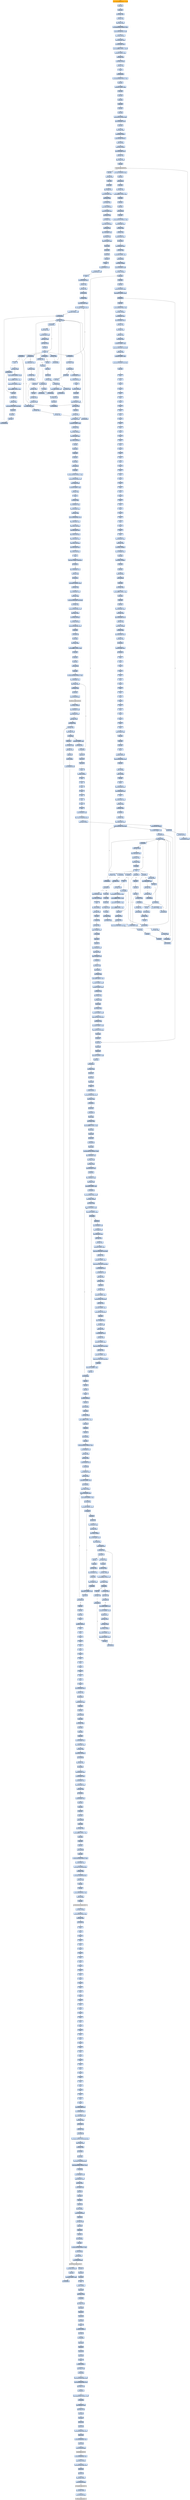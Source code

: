 digraph G {
node[shape=rectangle,style=filled,fillcolor=lightsteelblue,color=lightsteelblue]
bgcolor="transparent"
a0x00401000movl_0x404858UINT32_eax[label="start\nmovl $0x404858<UINT32>, %eax",color="lightgrey",fillcolor="orange"];
a0x00401005pushl_eax[label="0x00401005\npushl %eax"];
a0x00401006pushl_fs_0[label="0x00401006\npushl %fs:0"];
a0x0040100dmovl_esp_fs_0[label="0x0040100d\nmovl %esp, %fs:0"];
a0x00401014xorl_eax_eax[label="0x00401014\nxorl %eax, %eax"];
a0x00401016movl_ecx_eax_[label="0x00401016\nmovl %ecx, (%eax)"];
a0x00404858movl_0xf04035ddUINT32_eax[label="0x00404858\nmovl $0xf04035dd<UINT32>, %eax"];
a0x0040485dleal_0x1000129eeax__ecx[label="0x0040485d\nleal 0x1000129e(%eax), %ecx"];
a0x00404863movl_eax_0x1ecx_[label="0x00404863\nmovl %eax, 0x1(%ecx)"];
a0x00404866movl_0x4esp__edx[label="0x00404866\nmovl 0x4(%esp), %edx"];
a0x0040486amovl_0xcedx__edx[label="0x0040486a\nmovl 0xc(%edx), %edx"];
a0x0040486dmovb_0xffffffe9UINT8_edx_[label="0x0040486d\nmovb $0xffffffe9<UINT8>, (%edx)"];
a0x00404870addl_0x5UINT8_edx[label="0x00404870\naddl $0x5<UINT8>, %edx"];
a0x00404873subl_edx_ecx[label="0x00404873\nsubl %edx, %ecx"];
a0x00404875movl_ecx__4edx_[label="0x00404875\nmovl %ecx, -4(%edx)"];
a0x00404878xorl_eax_eax[label="0x00404878\nxorl %eax, %eax"];
a0x0040487aret[label="0x0040487a\nret"];
a0x00401016jmp_0x0040487b[label="0x00401016\njmp 0x0040487b"];
a0x0040487bmovl_0xf04035ddUINT32_eax[label="0x0040487b\nmovl $0xf04035dd<UINT32>, %eax"];
a0x00404880popl_fs_0[label="0x00404880\npopl %fs:0"];
a0x00404887addl_0x4UINT8_esp[label="0x00404887\naddl $0x4<UINT8>, %esp"];
a0x0040488apushl_ebp[label="0x0040488a\npushl %ebp"];
a0x0040488bpushl_ebx[label="0x0040488b\npushl %ebx"];
a0x0040488cpushl_ecx[label="0x0040488c\npushl %ecx"];
a0x0040488dpushl_edi[label="0x0040488d\npushl %edi"];
a0x0040488epushl_esi[label="0x0040488e\npushl %esi"];
a0x0040488fpushl_edx[label="0x0040488f\npushl %edx"];
a0x00404890leal_0x10001257eax__ebx[label="0x00404890\nleal 0x10001257(%eax), %ebx"];
a0x00404896movl_0x18ebx__edx[label="0x00404896\nmovl 0x18(%ebx), %edx"];
a0x00404899pushl_edx[label="0x00404899\npushl %edx"];
a0x0040489amovl_eax_ebp[label="0x0040489a\nmovl %eax, %ebp"];
a0x0040489cpushl_0x40UINT8[label="0x0040489c\npushl $0x40<UINT8>"];
a0x0040489epushl_0x1000UINT32[label="0x0040489e\npushl $0x1000<UINT32>"];
a0x004048a3pushl_0x4ebx_[label="0x004048a3\npushl 0x4(%ebx)"];
a0x004048a6pushl_0x0UINT8[label="0x004048a6\npushl $0x0<UINT8>"];
a0x004048a8movl_0x10ebx__ecx[label="0x004048a8\nmovl 0x10(%ebx), %ecx"];
a0x004048abaddl_edx_ecx[label="0x004048ab\naddl %edx, %ecx"];
a0x004048admovl_ecx__eax[label="0x004048ad\nmovl (%ecx), %eax"];
a0x004048afcall_eax[label="0x004048af\ncall %eax"];
VirtualAlloc_kernel32_dll[label="VirtualAlloc@kernel32.dll",color="lightgrey",fillcolor="lightgrey"];
a0x004048b1popl_edx[label="0x004048b1\npopl %edx"];
a0x004048b2movl_eax_edi[label="0x004048b2\nmovl %eax, %edi"];
a0x004048b4pushl_eax[label="0x004048b4\npushl %eax"];
a0x004048b5pushl_edx[label="0x004048b5\npushl %edx"];
a0x004048b6movl_ebx__esi[label="0x004048b6\nmovl (%ebx), %esi"];
a0x004048b8movl_0x20ebx__eax[label="0x004048b8\nmovl 0x20(%ebx), %eax"];
a0x004048bbaddl_edx_eax[label="0x004048bb\naddl %edx, %eax"];
a0x004048bdmovl_eax__ecx[label="0x004048bd\nmovl (%eax), %ecx"];
a0x004048bfmovl_ecx_0x20ebx_[label="0x004048bf\nmovl %ecx, 0x20(%ebx)"];
a0x004048c2movl_0x1cebx__eax[label="0x004048c2\nmovl 0x1c(%ebx), %eax"];
a0x004048c5addl_edx_eax[label="0x004048c5\naddl %edx, %eax"];
a0x004048c7movl_eax__ecx[label="0x004048c7\nmovl (%eax), %ecx"];
a0x004048c9movl_ecx_0x1cebx_[label="0x004048c9\nmovl %ecx, 0x1c(%ebx)"];
a0x004048ccaddl_edx_esi[label="0x004048cc\naddl %edx, %esi"];
a0x004048cemovl_0xcebx__ecx[label="0x004048ce\nmovl 0xc(%ebx), %ecx"];
a0x004048d1addl_edx_ecx[label="0x004048d1\naddl %edx, %ecx"];
a0x004048d3leal_0x1cebx__eax[label="0x004048d3\nleal 0x1c(%ebx), %eax"];
a0x004048d6pushl_eax[label="0x004048d6\npushl %eax"];
a0x004048d7pushl_edi[label="0x004048d7\npushl %edi"];
a0x004048d8pushl_esi[label="0x004048d8\npushl %esi"];
a0x004048d9call_ecx[label="0x004048d9\ncall %ecx"];
a0x0040477bpusha_[label="0x0040477b\npusha "];
a0x0040477cmovl_0x24esp__esi[label="0x0040477c\nmovl 0x24(%esp), %esi"];
a0x00404780movl_0x28esp__edi[label="0x00404780\nmovl 0x28(%esp), %edi"];
a0x00404784cld_[label="0x00404784\ncld "];
a0x00404785lodsl_ds_esi__eax[label="0x00404785\nlodsl %ds:(%esi), %eax"];
a0x00404786xorl_ecx_ecx[label="0x00404786\nxorl %ecx, %ecx"];
a0x00404788testl_eax_eax[label="0x00404788\ntestl %eax, %eax"];
a0x0040478aje_0x0040479d[label="0x0040478a\nje 0x0040479d"];
a0x0040478cxorl_edx_edx[label="0x0040478c\nxorl %edx, %edx"];
a0x0040478eleal_eaxedi__ebx[label="0x0040478e\nleal (%eax,%edi), %ebx"];
a0x00404791movsb_ds_esi__es_edi_[label="0x00404791\nmovsb %ds:(%esi), %es:(%edi)"];
a0x00404792movb_0x3UINT8_cl[label="0x00404792\nmovb $0x3<UINT8>, %cl"];
a0x00404794call_0x0040480b[label="0x00404794\ncall 0x0040480b"];
a0x0040480baddl_edx_edx[label="0x0040480b\naddl %edx, %edx"];
a0x0040480djne_0x00404815[label="0x0040480d\njne 0x00404815"];
a0x0040480fxchgl_eax_edx[label="0x0040480f\nxchgl %eax, %edx"];
a0x00404810lodsl_ds_esi__eax[label="0x00404810\nlodsl %ds:(%esi), %eax"];
a0x00404811xchgl_eax_edx[label="0x00404811\nxchgl %eax, %edx"];
a0x00404812addl_edx_edx[label="0x00404812\naddl %edx, %edx"];
a0x00404814incl_edx[label="0x00404814\nincl %edx"];
a0x00404815ret[label="0x00404815\nret"];
a0x00404799jae_0x00404791[label="0x00404799\njae 0x00404791"];
a0x0040479bcmpl_ebx_edi[label="0x0040479b\ncmpl %ebx, %edi"];
a0x0040479djae_0x00404828[label="0x0040479d\njae 0x00404828"];
a0x004047a3pushl_ebx[label="0x004047a3\npushl %ebx"];
a0x004047a4pushl_ebp[label="0x004047a4\npushl %ebp"];
a0x004047a5pushl_edi[label="0x004047a5\npushl %edi"];
a0x004047a6xorl_ebx_ebx[label="0x004047a6\nxorl %ebx, %ebx"];
a0x004047a8incl_ebx[label="0x004047a8\nincl %ebx"];
a0x004047a9xorl_ebp_ebp[label="0x004047a9\nxorl %ebp, %ebp"];
a0x004047abmovl_ebx_eax[label="0x004047ab\nmovl %ebx, %eax"];
a0x004047adleal_ebpebx__edi[label="0x004047ad\nleal (%ebp,%ebx), %edi"];
a0x004047b1movl_ebx_ebp[label="0x004047b1\nmovl %ebx, %ebp"];
a0x004047b3movl_edi_ebx[label="0x004047b3\nmovl %edi, %ebx"];
a0x004047b5call_0x0040480b[label="0x004047b5\ncall 0x0040480b"];
a0x004047bajae_0x004047ad[label="0x004047ba\njae 0x004047ad"];
a0x004047bcleal_ebpedi__ebx[label="0x004047bc\nleal (%ebp,%edi), %ebx"];
a0x004047c0addl_edi_eax[label="0x004047c0\naddl %edi, %eax"];
a0x004047c2movl_edi_ebp[label="0x004047c2\nmovl %edi, %ebp"];
a0x004047c4call_0x0040480b[label="0x004047c4\ncall 0x0040480b"];
a0x004047c9jae_0x004047ad[label="0x004047c9\njae 0x004047ad"];
a0x004047cbpopl_edi[label="0x004047cb\npopl %edi"];
a0x004047ccpopl_ebp[label="0x004047cc\npopl %ebp"];
a0x004047cdpopl_ebx[label="0x004047cd\npopl %ebx"];
a0x004047cesubl_ecx_eax[label="0x004047ce\nsubl %ecx, %eax"];
a0x004047d0jae_0x004047db[label="0x004047d0\njae 0x004047db"];
a0x004047dbmovb_0x6UINT8_cl[label="0x004047db\nmovb $0x6<UINT8>, %cl"];
a0x004047ddcall_0x0040480b[label="0x004047dd\ncall 0x0040480b"];
a0x004047e2adcl_eax_eax[label="0x004047e2\nadcl %eax, %eax"];
a0x004047e4decl_ecx[label="0x004047e4\ndecl %ecx"];
a0x004047e5jne_0x004047dd[label="0x004047e5\njne 0x004047dd"];
a0x004047e7incl_eax[label="0x004047e7\nincl %eax"];
a0x004047e8call_0x00404816[label="0x004047e8\ncall 0x00404816"];
a0x00404816xorl_ecx_ecx[label="0x00404816\nxorl %ecx, %ecx"];
a0x00404818incl_ecx[label="0x00404818\nincl %ecx"];
a0x00404819call_0x0040480b[label="0x00404819\ncall 0x0040480b"];
a0x0040481eadcl_ecx_ecx[label="0x0040481e\nadcl %ecx, %ecx"];
a0x00404820call_0x0040480b[label="0x00404820\ncall 0x0040480b"];
a0x00404825jb_0x00404819[label="0x00404825\njb 0x00404819"];
a0x00404827ret[label="0x00404827\nret"];
a0x004047edmovl_eax_ebp[label="0x004047ed\nmovl %eax, %ebp"];
a0x004047efcmpl_0x8001UINT32_eax[label="0x004047ef\ncmpl $0x8001<UINT32>, %eax"];
a0x004047f4sbbl_0xffffffffUINT8_ecx[label="0x004047f4\nsbbl $0xffffffff<UINT8>, %ecx"];
a0x004047f7cmpl_0x781UINT32_eax[label="0x004047f7\ncmpl $0x781<UINT32>, %eax"];
a0x004047fcsbbl_0xffffffffUINT8_ecx[label="0x004047fc\nsbbl $0xffffffff<UINT8>, %ecx"];
a0x004047ffpushl_esi[label="0x004047ff\npushl %esi"];
a0x00404800movl_edi_esi[label="0x00404800\nmovl %edi, %esi"];
a0x00404802subl_eax_esi[label="0x00404802\nsubl %eax, %esi"];
a0x00404804repz_movsb_ds_esi__es_edi_[label="0x00404804\nrepz movsb %ds:(%esi), %es:(%edi)"];
a0x00404806popl_esi[label="0x00404806\npopl %esi"];
a0x00404807incl_ecx[label="0x00404807\nincl %ecx"];
a0x00404808incl_ecx[label="0x00404808\nincl %ecx"];
a0x00404809jmp_0x00404794[label="0x00404809\njmp 0x00404794"];
a0x004047d2movl_ebp_eax[label="0x004047d2\nmovl %ebp, %eax"];
a0x004047d4call_0x00404816[label="0x004047d4\ncall 0x00404816"];
a0x004047d9jmp_0x004047ff[label="0x004047d9\njmp 0x004047ff"];
a0x00404828subl_0x28esp__edi[label="0x00404828\nsubl 0x28(%esp), %edi"];
a0x0040482cmovl_edi_0x1cesp_[label="0x0040482c\nmovl %edi, 0x1c(%esp)"];
a0x00404830popa_[label="0x00404830\npopa "];
a0x00404831ret_0xcUINT16[label="0x00404831\nret $0xc<UINT16>"];
a0x004048dbpopl_edx[label="0x004048db\npopl %edx"];
a0x004048dcpopl_eax[label="0x004048dc\npopl %eax"];
a0x004048ddaddl_0x8ebx__eax[label="0x004048dd\naddl 0x8(%ebx), %eax"];
a0x004048e0movl_eax_edi[label="0x004048e0\nmovl %eax, %edi"];
a0x004048e2pushl_edx[label="0x004048e2\npushl %edx"];
a0x004048e3movl_eax_esi[label="0x004048e3\nmovl %eax, %esi"];
a0x004048e5movl__4esi__eax[label="0x004048e5\nmovl -4(%esi), %eax"];
a0x004048e8addl_0x4UINT8_eax[label="0x004048e8\naddl $0x4<UINT8>, %eax"];
a0x004048ebsubl_eax_esi[label="0x004048eb\nsubl %eax, %esi"];
a0x004048edmovl_edx_0x8esi_[label="0x004048ed\nmovl %edx, 0x8(%esi)"];
a0x004048f0movl_0xcebx__ecx[label="0x004048f0\nmovl 0xc(%ebx), %ecx"];
a0x004048f3movl_ecx_0x14esi_[label="0x004048f3\nmovl %ecx, 0x14(%esi)"];
a0x004048f6call_edi[label="0x004048f6\ncall %edi"];
a0x02b00188pushl_ebx[label="0x02b00188\npushl %ebx"];
a0x02b00189pushl_edi[label="0x02b00189\npushl %edi"];
a0x02b0018apushl_esi[label="0x02b0018a\npushl %esi"];
a0x02b0018bpushl_ebp[label="0x02b0018b\npushl %ebp"];
a0x02b0018ccall_0x2b00191[label="0x02b0018c\ncall 0x2b00191"];
a0x02b00191popl_ebp[label="0x02b00191\npopl %ebp"];
a0x02b00192subl_0x1000134cUINT32_ebp[label="0x02b00192\nsubl $0x1000134c<UINT32>, %ebp"];
a0x02b00198leal_0x10001343ebp__esi[label="0x02b00198\nleal 0x10001343(%ebp), %esi"];
a0x02b0019emovl__4esi__eax[label="0x02b0019e\nmovl -4(%esi), %eax"];
a0x02b001a1addl_0x4UINT8_eax[label="0x02b001a1\naddl $0x4<UINT8>, %eax"];
a0x02b001a4subl_eax_esi[label="0x02b001a4\nsubl %eax, %esi"];
a0x02b001a6cld_[label="0x02b001a6\ncld "];
a0x02b001a7movl_esi_ebx[label="0x02b001a7\nmovl %esi, %ebx"];
a0x02b001a9movl_0x8esi__edx[label="0x02b001a9\nmovl 0x8(%esi), %edx"];
a0x02b001acmovl_0x1cesi__esi[label="0x02b001ac\nmovl 0x1c(%esi), %esi"];
a0x02b001afaddl_edx_esi[label="0x02b001af\naddl %edx, %esi"];
a0x02b001b1leal_0x10002f2febp__edi[label="0x02b001b1\nleal 0x10002f2f(%ebp), %edi"];
a0x02b001b7lodsl_ds_esi__eax[label="0x02b001b7\nlodsl %ds:(%esi), %eax"];
a0x02b001b8stosl_eax_es_edi_[label="0x02b001b8\nstosl %eax, %es:(%edi)"];
a0x02b001b9lodsl_ds_esi__eax[label="0x02b001b9\nlodsl %ds:(%esi), %eax"];
a0x02b001bastosl_eax_es_edi_[label="0x02b001ba\nstosl %eax, %es:(%edi)"];
a0x02b001bblodsl_ds_esi__eax[label="0x02b001bb\nlodsl %ds:(%esi), %eax"];
a0x02b001bcstosl_eax_es_edi_[label="0x02b001bc\nstosl %eax, %es:(%edi)"];
a0x02b001bdlodsl_ds_esi__eax[label="0x02b001bd\nlodsl %ds:(%esi), %eax"];
a0x02b001bestosl_eax_es_edi_[label="0x02b001be\nstosl %eax, %es:(%edi)"];
a0x02b001bfnop_[label="0x02b001bf\nnop "];
a0x02b001c0cmpl_0x1UINT8_0x48ebx_[label="0x02b001c0\ncmpl $0x1<UINT8>, 0x48(%ebx)"];
a0x02b001c4je_0x2b001db[label="0x02b001c4\nje 0x2b001db"];
a0x02b001c6movl_0x44ebx__esi[label="0x02b001c6\nmovl 0x44(%ebx), %esi"];
a0x02b001c9testl_esi_esi[label="0x02b001c9\ntestl %esi, %esi"];
a0x02b001cbje_0x2b001db[label="0x02b001cb\nje 0x2b001db"];
a0x02b001cdmovl_0x23UINT32_ecx[label="0x02b001cd\nmovl $0x23<UINT32>, %ecx"];
a0x02b001d2addl_edx_esi[label="0x02b001d2\naddl %edx, %esi"];
a0x02b001d4movl_0x40ebx__edi[label="0x02b001d4\nmovl 0x40(%ebx), %edi"];
a0x02b001d7addl_edx_edi[label="0x02b001d7\naddl %edx, %edi"];
a0x02b001d9repz_movsb_ds_esi__es_edi_[label="0x02b001d9\nrepz movsb %ds:(%esi), %es:(%edi)"];
a0x02b001dbmovl_ebx_esi[label="0x02b001db\nmovl %ebx, %esi"];
a0x02b001ddleal_0x10002f1bebp__edi[label="0x02b001dd\nleal 0x10002f1b(%ebp), %edi"];
a0x02b001e3addl_ebp_edi_[label="0x02b001e3\naddl %ebp, (%edi)"];
a0x02b001e5addl_ebp_0x4edi_[label="0x02b001e5\naddl %ebp, 0x4(%edi)"];
a0x02b001e8addl_ebp_0x8edi_[label="0x02b001e8\naddl %ebp, 0x8(%edi)"];
a0x02b001ebleal_0x10002effebp__ecx[label="0x02b001eb\nleal 0x10002eff(%ebp), %ecx"];
a0x02b001f1pushl_ecx[label="0x02b001f1\npushl %ecx"];
a0x02b001f2call_0x2b0033d[label="0x02b001f2\ncall 0x2b0033d"];
a0x02b0033dpushl_ebp[label="0x02b0033d\npushl %ebp"];
a0x02b0033emovl_esp_ebp[label="0x02b0033e\nmovl %esp, %ebp"];
a0x02b00340addl_0xfffffffcUINT8_esp[label="0x02b00340\naddl $0xfffffffc<UINT8>, %esp"];
a0x02b00343pushl_ebx[label="0x02b00343\npushl %ebx"];
a0x02b00344pushl_edi[label="0x02b00344\npushl %edi"];
a0x02b00345pushl_esi[label="0x02b00345\npushl %esi"];
a0x02b00346call_0x2b0034b[label="0x02b00346\ncall 0x2b0034b"];
a0x02b0034bpopl_ebx[label="0x02b0034b\npopl %ebx"];
a0x02b0034csubl_0x10001506UINT32_ebx[label="0x02b0034c\nsubl $0x10001506<UINT32>, %ebx"];
a0x02b00352movl_0x8ebp__esi[label="0x02b00352\nmovl 0x8(%ebp), %esi"];
a0x02b00355movl_esi__ecx[label="0x02b00355\nmovl (%esi), %ecx"];
a0x02b00357addl_ebx_ecx[label="0x02b00357\naddl %ebx, %ecx"];
a0x02b00359pushl_ecx[label="0x02b00359\npushl %ecx"];
a0x02b0035acall_0x10002f2febx_[label="0x02b0035a\ncall 0x10002f2f(%ebx)"];
LoadLibraryA_kernel32_dll[label="LoadLibraryA@kernel32.dll",color="lightgrey",fillcolor="lightgrey"];
a0x02b00360movl_eax__4ebp_[label="0x02b00360\nmovl %eax, -4(%ebp)"];
a0x02b00363movl_0x4esi__edx[label="0x02b00363\nmovl 0x4(%esi), %edx"];
a0x02b00366movl_0x8esi__edi[label="0x02b00366\nmovl 0x8(%esi), %edi"];
a0x02b00369addl_ebx_edx[label="0x02b00369\naddl %ebx, %edx"];
a0x02b0036baddl_ebx_edi[label="0x02b0036b\naddl %ebx, %edi"];
a0x02b0036dxorl_eax_eax[label="0x02b0036d\nxorl %eax, %eax"];
a0x02b0036faddl_edx__eax[label="0x02b0036f\naddl (%edx), %eax"];
a0x02b00371je_0x2b00389[label="0x02b00371\nje 0x2b00389"];
a0x02b00373pushl_edx[label="0x02b00373\npushl %edx"];
a0x02b00374movl_edx__eax[label="0x02b00374\nmovl (%edx), %eax"];
a0x02b00376addl_ebx_eax[label="0x02b00376\naddl %ebx, %eax"];
a0x02b00378pushl_eax[label="0x02b00378\npushl %eax"];
a0x02b00379pushl__4ebp_[label="0x02b00379\npushl -4(%ebp)"];
a0x02b0037ccall_0x10002f33ebx_[label="0x02b0037c\ncall 0x10002f33(%ebx)"];
GetProcAddress_kernel32_dll[label="GetProcAddress@kernel32.dll",color="lightgrey",fillcolor="lightgrey"];
a0x02b00382stosl_eax_es_edi_[label="0x02b00382\nstosl %eax, %es:(%edi)"];
a0x02b00383popl_edx[label="0x02b00383\npopl %edx"];
a0x02b00384addl_0x4UINT8_edx[label="0x02b00384\naddl $0x4<UINT8>, %edx"];
a0x02b00387jmp_0x2b0036d[label="0x02b00387\njmp 0x2b0036d"];
a0x02b00389addl_0xcUINT8_esi[label="0x02b00389\naddl $0xc<UINT8>, %esi"];
a0x02b0038caddl_esi__eax[label="0x02b0038c\naddl (%esi), %eax"];
a0x02b0038ejne_0x2b00355[label="0x02b0038e\njne 0x2b00355"];
a0x02b00390popl_esi[label="0x02b00390\npopl %esi"];
a0x02b00391popl_edi[label="0x02b00391\npopl %edi"];
a0x02b00392popl_ebx[label="0x02b00392\npopl %ebx"];
a0x02b00393leave_[label="0x02b00393\nleave "];
a0x02b00394ret_0x4UINT16[label="0x02b00394\nret $0x4<UINT16>"];
a0x02b001f7nop_[label="0x02b001f7\nnop "];
a0x02b001f8nop_[label="0x02b001f8\nnop "];
a0x02b001f9nop_[label="0x02b001f9\nnop "];
a0x02b001fanop_[label="0x02b001fa\nnop "];
a0x02b001fbnop_[label="0x02b001fb\nnop "];
a0x02b001fcnop_[label="0x02b001fc\nnop "];
a0x02b001fdnop_[label="0x02b001fd\nnop "];
a0x02b001fenop_[label="0x02b001fe\nnop "];
a0x02b001ffmovl_0x2cesi__ecx[label="0x02b001ff\nmovl 0x2c(%esi), %ecx"];
a0x02b00202movl_ecx_0x10002f2bebp_[label="0x02b00202\nmovl %ecx, 0x10002f2b(%ebp)"];
a0x02b00208pushl_0x4UINT8[label="0x02b00208\npushl $0x4<UINT8>"];
a0x02b0020apushl_0x1000UINT32[label="0x02b0020a\npushl $0x1000<UINT32>"];
a0x02b0020fpushl_ecx[label="0x02b0020f\npushl %ecx"];
a0x02b00210pushl_0x0UINT8[label="0x02b00210\npushl $0x0<UINT8>"];
a0x02b00212call_0x10002f37ebp_[label="0x02b00212\ncall 0x10002f37(%ebp)"];
a0x02b00218movl_eax_0x10002f27ebp_[label="0x02b00218\nmovl %eax, 0x10002f27(%ebp)"];
a0x02b0021epushl_esi[label="0x02b0021e\npushl %esi"];
a0x02b0021fcall_0x2b0061a[label="0x02b0021f\ncall 0x2b0061a"];
a0x02b0061apushl_ebp[label="0x02b0061a\npushl %ebp"];
a0x02b0061bmovl_esp_ebp[label="0x02b0061b\nmovl %esp, %ebp"];
a0x02b0061daddl_0xffffffe8UINT8_esp[label="0x02b0061d\naddl $0xffffffe8<UINT8>, %esp"];
a0x02b00620pushl_ebx[label="0x02b00620\npushl %ebx"];
a0x02b00621pushl_edi[label="0x02b00621\npushl %edi"];
a0x02b00622pushl_esi[label="0x02b00622\npushl %esi"];
a0x02b00623call_0x2b00628[label="0x02b00623\ncall 0x2b00628"];
a0x02b00628popl_ebx[label="0x02b00628\npopl %ebx"];
a0x02b00629subl_0x100017e3UINT32_ebx[label="0x02b00629\nsubl $0x100017e3<UINT32>, %ebx"];
a0x02b0062fmovl_0x8ebp__esi[label="0x02b0062f\nmovl 0x8(%ebp), %esi"];
a0x02b00632xorl_eax_eax[label="0x02b00632\nxorl %eax, %eax"];
a0x02b00634xorl_ecx_ecx[label="0x02b00634\nxorl %ecx, %ecx"];
a0x02b00636addl_0x3cesi__ecx[label="0x02b00636\naddl 0x3c(%esi), %ecx"];
a0x02b00639je_0x2b00645[label="0x02b00639\nje 0x2b00645"];
a0x02b0063bmovl_0x8esi__edx[label="0x02b0063b\nmovl 0x8(%esi), %edx"];
a0x02b0063emovl_esi_edi[label="0x02b0063e\nmovl %esi, %edi"];
a0x02b00640addl_0x50UINT8_esi[label="0x02b00640\naddl $0x50<UINT8>, %esi"];
a0x02b00643jmp_0x2b0064c[label="0x02b00643\njmp 0x2b0064c"];
a0x02b0064cmovl_eax__4ebp_[label="0x02b0064c\nmovl %eax, -4(%ebp)"];
a0x02b0064fmovzwl_0x2edi__eax[label="0x02b0064f\nmovzwl 0x2(%edi), %eax"];
a0x02b00653movl_eax__16ebp_[label="0x02b00653\nmovl %eax, -16(%ebp)"];
a0x02b00656pushl_ecx[label="0x02b00656\npushl %ecx"];
a0x02b00657pushl_edx[label="0x02b00657\npushl %edx"];
a0x02b00658pushl_esi[label="0x02b00658\npushl %esi"];
a0x02b00659movzwl_0x10esi__eax[label="0x02b00659\nmovzwl 0x10(%esi), %eax"];
a0x02b0065dtestl_0x10UINT32_eax[label="0x02b0065d\ntestl $0x10<UINT32>, %eax"];
a0x02b00662je_0x2b0073e[label="0x02b00662\nje 0x2b0073e"];
a0x02b0073epopl_esi[label="0x02b0073e\npopl %esi"];
a0x02b0073fpopl_edx[label="0x02b0073f\npopl %edx"];
a0x02b00740popl_ecx[label="0x02b00740\npopl %ecx"];
a0x02b00741addl_0x1cUINT8_esi[label="0x02b00741\naddl $0x1c<UINT8>, %esi"];
a0x02b00744decl_ecx[label="0x02b00744\ndecl %ecx"];
a0x02b00745jne_0x2b00656[label="0x02b00745\njne 0x2b00656"];
a0x02b00668pushl_esi[label="0x02b00668\npushl %esi"];
a0x02b00669movl_0x10002f27ebx__edi[label="0x02b00669\nmovl 0x10002f27(%ebx), %edi"];
a0x02b0066fmovl_edi__20ebp_[label="0x02b0066f\nmovl %edi, -20(%ebp)"];
a0x02b00672movl_0x8esi__ecx[label="0x02b00672\nmovl 0x8(%esi), %ecx"];
a0x02b00675movl_0x14esi__eax[label="0x02b00675\nmovl 0x14(%esi), %eax"];
a0x02b00678subl_eax_ecx[label="0x02b00678\nsubl %eax, %ecx"];
a0x02b0067amovl_esi__esi[label="0x02b0067a\nmovl (%esi), %esi"];
a0x02b0067caddl_edx_esi[label="0x02b0067c\naddl %edx, %esi"];
a0x02b0067emovl_ecx_eax[label="0x02b0067e\nmovl %ecx, %eax"];
a0x02b00680sarl_0x2UINT8_ecx[label="0x02b00680\nsarl $0x2<UINT8>, %ecx"];
a0x02b00683repz_movsl_ds_esi__es_edi_[label="0x02b00683\nrepz movsl %ds:(%esi), %es:(%edi)"];
a0x02b00685addl_eax_ecx[label="0x02b00685\naddl %eax, %ecx"];
a0x02b00687andl_0x3UINT8_ecx[label="0x02b00687\nandl $0x3<UINT8>, %ecx"];
a0x02b0068arepz_movsb_ds_esi__es_edi_[label="0x02b0068a\nrepz movsb %ds:(%esi), %es:(%edi)"];
a0x02b0068cpopl_esi[label="0x02b0068c\npopl %esi"];
a0x02b0068dnop_[label="0x02b0068d\nnop "];
a0x02b0068enop_[label="0x02b0068e\nnop "];
a0x02b0068fnop_[label="0x02b0068f\nnop "];
a0x02b00690nop_[label="0x02b00690\nnop "];
a0x02b00691nop_[label="0x02b00691\nnop "];
a0x02b00692nop_[label="0x02b00692\nnop "];
a0x02b00693nop_[label="0x02b00693\nnop "];
a0x02b00694nop_[label="0x02b00694\nnop "];
a0x02b00695nop_[label="0x02b00695\nnop "];
a0x02b00696nop_[label="0x02b00696\nnop "];
a0x02b00697nop_[label="0x02b00697\nnop "];
a0x02b00698nop_[label="0x02b00698\nnop "];
a0x02b00699nop_[label="0x02b00699\nnop "];
a0x02b0069anop_[label="0x02b0069a\nnop "];
a0x02b0069bnop_[label="0x02b0069b\nnop "];
a0x02b0069cnop_[label="0x02b0069c\nnop "];
a0x02b0069dnop_[label="0x02b0069d\nnop "];
a0x02b0069enop_[label="0x02b0069e\nnop "];
a0x02b0069fnop_[label="0x02b0069f\nnop "];
a0x02b006a0nop_[label="0x02b006a0\nnop "];
a0x02b006a1nop_[label="0x02b006a1\nnop "];
a0x02b006a2nop_[label="0x02b006a2\nnop "];
a0x02b006a3nop_[label="0x02b006a3\nnop "];
a0x02b006a4nop_[label="0x02b006a4\nnop "];
a0x02b006a5nop_[label="0x02b006a5\nnop "];
a0x02b006a6nop_[label="0x02b006a6\nnop "];
a0x02b006a7nop_[label="0x02b006a7\nnop "];
a0x02b006a8nop_[label="0x02b006a8\nnop "];
a0x02b006a9nop_[label="0x02b006a9\nnop "];
a0x02b006aanop_[label="0x02b006aa\nnop "];
a0x02b006abnop_[label="0x02b006ab\nnop "];
a0x02b006acnop_[label="0x02b006ac\nnop "];
a0x02b006adnop_[label="0x02b006ad\nnop "];
a0x02b006aenop_[label="0x02b006ae\nnop "];
a0x02b006afnop_[label="0x02b006af\nnop "];
a0x02b006b0nop_[label="0x02b006b0\nnop "];
a0x02b006b1nop_[label="0x02b006b1\nnop "];
a0x02b006b2nop_[label="0x02b006b2\nnop "];
a0x02b006b3movl_0x4esi__eax[label="0x02b006b3\nmovl 0x4(%esi), %eax"];
a0x02b006b6addl_edx_eax[label="0x02b006b6\naddl %edx, %eax"];
a0x02b006b8movl_eax__24ebp_[label="0x02b006b8\nmovl %eax, -24(%ebp)"];
a0x02b006bbmovl__16ebp__eax[label="0x02b006bb\nmovl -16(%ebp), %eax"];
a0x02b006bedecl_eax[label="0x02b006be\ndecl %eax"];
a0x02b006bfmovl_eax__12ebp_[label="0x02b006bf\nmovl %eax, -12(%ebp)"];
a0x02b006c2pushl_edx[label="0x02b006c2\npushl %edx"];
a0x02b006c3pushl_eax[label="0x02b006c3\npushl %eax"];
a0x02b006c4pushl_0x8ebp_[label="0x02b006c4\npushl 0x8(%ebp)"];
a0x02b006c7call_0x2b00a08[label="0x02b006c7\ncall 0x2b00a08"];
a0x02b00a08pushl_ebp[label="0x02b00a08\npushl %ebp"];
a0x02b00a09movl_esp_ebp[label="0x02b00a09\nmovl %esp, %ebp"];
a0x02b00a0baddl_0xfffffffcUINT8_esp[label="0x02b00a0b\naddl $0xfffffffc<UINT8>, %esp"];
a0x02b00a0epushl_ebx[label="0x02b00a0e\npushl %ebx"];
a0x02b00a0fpushl_edi[label="0x02b00a0f\npushl %edi"];
a0x02b00a10pushl_esi[label="0x02b00a10\npushl %esi"];
a0x02b00a11movl_0x8ebp__ebx[label="0x02b00a11\nmovl 0x8(%ebp), %ebx"];
a0x02b00a14movl_ebx_esi[label="0x02b00a14\nmovl %ebx, %esi"];
a0x02b00a16movl_0x30ebx__ecx[label="0x02b00a16\nmovl 0x30(%ebx), %ecx"];
a0x02b00a19subl_ecx_esi[label="0x02b00a19\nsubl %ecx, %esi"];
a0x02b00a1bmovl_esi__4ebp_[label="0x02b00a1b\nmovl %esi, -4(%ebp)"];
a0x02b00a1exorl_ecx_ecx[label="0x02b00a1e\nxorl %ecx, %ecx"];
a0x02b00a20lodsl_ds_esi__eax[label="0x02b00a20\nlodsl %ds:(%esi), %eax"];
a0x02b00a21testl_eax_eax[label="0x02b00a21\ntestl %eax, %eax"];
a0x02b00a23je_0x2b00a41[label="0x02b00a23\nje 0x2b00a41"];
a0x02b00a25cmpl_0xcebp__ecx[label="0x02b00a25\ncmpl 0xc(%ebp), %ecx"];
a0x02b00a28je_0x2b00a2d[label="0x02b00a28\nje 0x2b00a2d"];
a0x02b00a2dnop_[label="0x02b00a2d\nnop "];
a0x02b00a2enop_[label="0x02b00a2e\nnop "];
a0x02b00a2fnop_[label="0x02b00a2f\nnop "];
a0x02b00a30nop_[label="0x02b00a30\nnop "];
a0x02b00a31nop_[label="0x02b00a31\nnop "];
a0x02b00a32nop_[label="0x02b00a32\nnop "];
a0x02b00a33nop_[label="0x02b00a33\nnop "];
a0x02b00a34nop_[label="0x02b00a34\nnop "];
a0x02b00a35nop_[label="0x02b00a35\nnop "];
a0x02b00a36nop_[label="0x02b00a36\nnop "];
a0x02b00a37nop_[label="0x02b00a37\nnop "];
a0x02b00a38nop_[label="0x02b00a38\nnop "];
a0x02b00a39nop_[label="0x02b00a39\nnop "];
a0x02b00a3anop_[label="0x02b00a3a\nnop "];
a0x02b00a3bnop_[label="0x02b00a3b\nnop "];
a0x02b00a3cnop_[label="0x02b00a3c\nnop "];
a0x02b00a3dnop_[label="0x02b00a3d\nnop "];
a0x02b00a3eaddl__4ebp__eax[label="0x02b00a3e\naddl -4(%ebp), %eax"];
a0x02b00a41popl_esi[label="0x02b00a41\npopl %esi"];
a0x02b00a42popl_edi[label="0x02b00a42\npopl %edi"];
a0x02b00a43popl_ebx[label="0x02b00a43\npopl %ebx"];
a0x02b00a44leave_[label="0x02b00a44\nleave "];
a0x02b00a45ret_0x8UINT16[label="0x02b00a45\nret $0x8<UINT16>"];
a0x02b006ccleal_0x10002f2febx__ecx[label="0x02b006cc\nleal 0x10002f2f(%ebx), %ecx"];
a0x02b006d2pushl_ecx[label="0x02b006d2\npushl %ecx"];
a0x02b006d3pushl__24ebp_[label="0x02b006d3\npushl -24(%ebp)"];
a0x02b006d6pushl__20ebp_[label="0x02b006d6\npushl -20(%ebp)"];
a0x02b006d9call_eax[label="0x02b006d9\ncall %eax"];
a0x02b00008pusha_[label="0x02b00008\npusha "];
a0x02b00009movl_0x24esp__esi[label="0x02b00009\nmovl 0x24(%esp), %esi"];
a0x02b0000dmovl_0x28esp__edi[label="0x02b0000d\nmovl 0x28(%esp), %edi"];
a0x02b00011cld_[label="0x02b00011\ncld "];
a0x02b00012lodsl_ds_esi__eax[label="0x02b00012\nlodsl %ds:(%esi), %eax"];
a0x02b00013xorl_ecx_ecx[label="0x02b00013\nxorl %ecx, %ecx"];
a0x02b00015testl_eax_eax[label="0x02b00015\ntestl %eax, %eax"];
a0x02b00017je_0x2b0002a[label="0x02b00017\nje 0x2b0002a"];
a0x02b00019xorl_edx_edx[label="0x02b00019\nxorl %edx, %edx"];
a0x02b0001bleal_eaxedi__ebx[label="0x02b0001b\nleal (%eax,%edi), %ebx"];
a0x02b0001emovsb_ds_esi__es_edi_[label="0x02b0001e\nmovsb %ds:(%esi), %es:(%edi)"];
a0x02b0001fmovb_0x3UINT8_cl[label="0x02b0001f\nmovb $0x3<UINT8>, %cl"];
a0x02b00021call_0x2b00098[label="0x02b00021\ncall 0x2b00098"];
a0x02b00098addl_edx_edx[label="0x02b00098\naddl %edx, %edx"];
a0x02b0009ajne_0x2b000a2[label="0x02b0009a\njne 0x2b000a2"];
a0x02b0009cxchgl_eax_edx[label="0x02b0009c\nxchgl %eax, %edx"];
a0x02b0009dlodsl_ds_esi__eax[label="0x02b0009d\nlodsl %ds:(%esi), %eax"];
a0x02b0009exchgl_eax_edx[label="0x02b0009e\nxchgl %eax, %edx"];
a0x02b0009faddl_edx_edx[label="0x02b0009f\naddl %edx, %edx"];
a0x02b000a1incl_edx[label="0x02b000a1\nincl %edx"];
a0x02b000a2ret[label="0x02b000a2\nret"];
a0x02b00026jae_0x2b0001e[label="0x02b00026\njae 0x2b0001e"];
a0x02b00028cmpl_ebx_edi[label="0x02b00028\ncmpl %ebx, %edi"];
a0x02b0002ajae_0x2b000b5[label="0x02b0002a\njae 0x2b000b5"];
a0x02b00030pushl_ebx[label="0x02b00030\npushl %ebx"];
a0x02b00031pushl_ebp[label="0x02b00031\npushl %ebp"];
a0x02b00032pushl_edi[label="0x02b00032\npushl %edi"];
a0x02b00033xorl_ebx_ebx[label="0x02b00033\nxorl %ebx, %ebx"];
a0x02b00035incl_ebx[label="0x02b00035\nincl %ebx"];
a0x02b00036xorl_ebp_ebp[label="0x02b00036\nxorl %ebp, %ebp"];
a0x02b00038movl_ebx_eax[label="0x02b00038\nmovl %ebx, %eax"];
a0x02b0003aleal_ebpebx__edi[label="0x02b0003a\nleal (%ebp,%ebx), %edi"];
a0x02b0003emovl_ebx_ebp[label="0x02b0003e\nmovl %ebx, %ebp"];
a0x02b00040movl_edi_ebx[label="0x02b00040\nmovl %edi, %ebx"];
a0x02b00042call_0x2b00098[label="0x02b00042\ncall 0x2b00098"];
a0x02b00047jae_0x2b0003a[label="0x02b00047\njae 0x2b0003a"];
a0x02b00049leal_ebpedi__ebx[label="0x02b00049\nleal (%ebp,%edi), %ebx"];
a0x02b0004daddl_edi_eax[label="0x02b0004d\naddl %edi, %eax"];
a0x02b0004fmovl_edi_ebp[label="0x02b0004f\nmovl %edi, %ebp"];
a0x02b00051call_0x2b00098[label="0x02b00051\ncall 0x2b00098"];
a0x02b00056jae_0x2b0003a[label="0x02b00056\njae 0x2b0003a"];
a0x02b00058popl_edi[label="0x02b00058\npopl %edi"];
a0x02b00059popl_ebp[label="0x02b00059\npopl %ebp"];
a0x02b0005apopl_ebx[label="0x02b0005a\npopl %ebx"];
a0x02b0005bsubl_ecx_eax[label="0x02b0005b\nsubl %ecx, %eax"];
a0x02b0005djae_0x2b00068[label="0x02b0005d\njae 0x2b00068"];
a0x02b00068movb_0x6UINT8_cl[label="0x02b00068\nmovb $0x6<UINT8>, %cl"];
a0x02b0006acall_0x2b00098[label="0x02b0006a\ncall 0x2b00098"];
a0x02b0006fadcl_eax_eax[label="0x02b0006f\nadcl %eax, %eax"];
a0x02b00071decl_ecx[label="0x02b00071\ndecl %ecx"];
a0x02b00072jne_0x2b0006a[label="0x02b00072\njne 0x2b0006a"];
a0x02b00074incl_eax[label="0x02b00074\nincl %eax"];
a0x02b00075call_0x2b000a3[label="0x02b00075\ncall 0x2b000a3"];
a0x02b000a3xorl_ecx_ecx[label="0x02b000a3\nxorl %ecx, %ecx"];
a0x02b000a5incl_ecx[label="0x02b000a5\nincl %ecx"];
a0x02b000a6call_0x2b00098[label="0x02b000a6\ncall 0x2b00098"];
a0x02b000abadcl_ecx_ecx[label="0x02b000ab\nadcl %ecx, %ecx"];
a0x02b000adcall_0x2b00098[label="0x02b000ad\ncall 0x2b00098"];
a0x02b000b2jb_0x2b000a6[label="0x02b000b2\njb 0x2b000a6"];
a0x02b000b4ret[label="0x02b000b4\nret"];
a0x02b0007amovl_eax_ebp[label="0x02b0007a\nmovl %eax, %ebp"];
a0x02b0007ccmpl_0x8001UINT32_eax[label="0x02b0007c\ncmpl $0x8001<UINT32>, %eax"];
a0x02b00081sbbl_0xffffffffUINT8_ecx[label="0x02b00081\nsbbl $0xffffffff<UINT8>, %ecx"];
a0x02b00084cmpl_0x781UINT32_eax[label="0x02b00084\ncmpl $0x781<UINT32>, %eax"];
a0x02b00089sbbl_0xffffffffUINT8_ecx[label="0x02b00089\nsbbl $0xffffffff<UINT8>, %ecx"];
a0x02b0008cpushl_esi[label="0x02b0008c\npushl %esi"];
a0x02b0008dmovl_edi_esi[label="0x02b0008d\nmovl %edi, %esi"];
a0x02b0008fsubl_eax_esi[label="0x02b0008f\nsubl %eax, %esi"];
a0x02b00091repz_movsb_ds_esi__es_edi_[label="0x02b00091\nrepz movsb %ds:(%esi), %es:(%edi)"];
a0x02b00093popl_esi[label="0x02b00093\npopl %esi"];
a0x02b00094incl_ecx[label="0x02b00094\nincl %ecx"];
a0x02b00095incl_ecx[label="0x02b00095\nincl %ecx"];
a0x02b00096jmp_0x2b00021[label="0x02b00096\njmp 0x2b00021"];
a0x02b0005fmovl_ebp_eax[label="0x02b0005f\nmovl %ebp, %eax"];
a0x02b00061call_0x2b000a3[label="0x02b00061\ncall 0x2b000a3"];
a0x02b00066jmp_0x2b0008c[label="0x02b00066\njmp 0x2b0008c"];
a0x02b000b5subl_0x28esp__edi[label="0x02b000b5\nsubl 0x28(%esp), %edi"];
a0x02b000b9movl_edi_0x1cesp_[label="0x02b000b9\nmovl %edi, 0x1c(%esp)"];
a0x02b000bdpopa_[label="0x02b000bd\npopa "];
a0x02b000beret_0xcUINT16[label="0x02b000be\nret $0xc<UINT16>"];
a0x02b006dbmovl_eax_ecx[label="0x02b006db\nmovl %eax, %ecx"];
a0x02b006ddincl_eax[label="0x02b006dd\nincl %eax"];
a0x02b006deje_0x2b00754[label="0x02b006de\nje 0x2b00754"];
a0x02b006e0xorl_eax_eax[label="0x02b006e0\nxorl %eax, %eax"];
a0x02b006e2addl__12ebp__eax[label="0x02b006e2\naddl -12(%ebp), %eax"];
a0x02b006e5je_0x2b006f9[label="0x02b006e5\nje 0x2b006f9"];
a0x02b006f9popl_edx[label="0x02b006f9\npopl %edx"];
a0x02b006fapushl_esi[label="0x02b006fa\npushl %esi"];
a0x02b006fbmovl_0x4esi__edi[label="0x02b006fb\nmovl 0x4(%esi), %edi"];
a0x02b006feaddl_edx_edi[label="0x02b006fe\naddl %edx, %edi"];
a0x02b00700cmpl__24ebp__edi[label="0x02b00700\ncmpl -24(%ebp), %edi"];
a0x02b00703jne_0x2b00709[label="0x02b00703\njne 0x2b00709"];
a0x02b00705addl_ecx_edi[label="0x02b00705\naddl %ecx, %edi"];
a0x02b00707jmp_0x2b0071a[label="0x02b00707\njmp 0x2b0071a"];
a0x02b0071amovl_edi_eax[label="0x02b0071a\nmovl %edi, %eax"];
a0x02b0071caddl_0xfffUINT32_eax[label="0x02b0071c\naddl $0xfff<UINT32>, %eax"];
a0x02b00721shrl_0xcUINT8_eax[label="0x02b00721\nshrl $0xc<UINT8>, %eax"];
a0x02b00724shll_0xcUINT8_eax[label="0x02b00724\nshll $0xc<UINT8>, %eax"];
a0x02b00727subl_edi_eax[label="0x02b00727\nsubl %edi, %eax"];
a0x02b00729movl_eax_ecx[label="0x02b00729\nmovl %eax, %ecx"];
a0x02b0072bxorl_eax_eax[label="0x02b0072b\nxorl %eax, %eax"];
a0x02b0072dpushl_edx[label="0x02b0072d\npushl %edx"];
a0x02b0072emovl_ecx_edx[label="0x02b0072e\nmovl %ecx, %edx"];
a0x02b00730sarl_0x2UINT8_ecx[label="0x02b00730\nsarl $0x2<UINT8>, %ecx"];
a0x02b00733repz_stosl_eax_es_edi_[label="0x02b00733\nrepz stosl %eax, %es:(%edi)"];
a0x02b00735addl_edx_ecx[label="0x02b00735\naddl %edx, %ecx"];
a0x02b00737andl_0x3UINT8_ecx[label="0x02b00737\nandl $0x3<UINT8>, %ecx"];
a0x02b0073arepz_stosb_al_es_edi_[label="0x02b0073a\nrepz stosb %al, %es:(%edi)"];
a0x02b0073cpopl_edx[label="0x02b0073c\npopl %edx"];
a0x02b0073dpopl_esi[label="0x02b0073d\npopl %esi"];
a0x02b0074bxorl_eax_eax[label="0x02b0074b\nxorl %eax, %eax"];
a0x02b0074dpopl_esi[label="0x02b0074d\npopl %esi"];
a0x02b0074epopl_edi[label="0x02b0074e\npopl %edi"];
a0x02b0074fpopl_ebx[label="0x02b0074f\npopl %ebx"];
a0x02b00750leave_[label="0x02b00750\nleave "];
a0x02b00751ret_0x4UINT16[label="0x02b00751\nret $0x4<UINT16>"];
a0x02b00224leal_0x10002dbdebp__ecx[label="0x02b00224\nleal 0x10002dbd(%ebp), %ecx"];
a0x02b0022atestl_eax_eax[label="0x02b0022a\ntestl %eax, %eax"];
a0x02b0022cjne_0x2b002c6[label="0x02b0022c\njne 0x2b002c6"];
a0x02b00232pushl_esi[label="0x02b00232\npushl %esi"];
a0x02b00233call_0x2b00578[label="0x02b00233\ncall 0x2b00578"];
a0x02b00578pushl_ebp[label="0x02b00578\npushl %ebp"];
a0x02b00579movl_esp_ebp[label="0x02b00579\nmovl %esp, %ebp"];
a0x02b0057baddl_0xffffffe8UINT8_esp[label="0x02b0057b\naddl $0xffffffe8<UINT8>, %esp"];
a0x02b0057epushl_ebx[label="0x02b0057e\npushl %ebx"];
a0x02b0057fpushl_edi[label="0x02b0057f\npushl %edi"];
a0x02b00580pushl_esi[label="0x02b00580\npushl %esi"];
a0x02b00581call_0x2b00586[label="0x02b00581\ncall 0x2b00586"];
a0x02b00586popl_ebx[label="0x02b00586\npopl %ebx"];
a0x02b00587subl_0x10001741UINT32_ebx[label="0x02b00587\nsubl $0x10001741<UINT32>, %ebx"];
a0x02b0058dmovl_0x8ebp__esi[label="0x02b0058d\nmovl 0x8(%ebp), %esi"];
a0x02b00590xorl_eax_eax[label="0x02b00590\nxorl %eax, %eax"];
a0x02b00592xorl_ecx_ecx[label="0x02b00592\nxorl %ecx, %ecx"];
a0x02b00594addl_0x3cesi__ecx[label="0x02b00594\naddl 0x3c(%esi), %ecx"];
a0x02b00597je_0x2b005a3[label="0x02b00597\nje 0x2b005a3"];
a0x02b00599movl_0x8esi__edx[label="0x02b00599\nmovl 0x8(%esi), %edx"];
a0x02b0059cmovl_esi_edi[label="0x02b0059c\nmovl %esi, %edi"];
a0x02b0059eaddl_0x50UINT8_esi[label="0x02b0059e\naddl $0x50<UINT8>, %esi"];
a0x02b005a1jmp_0x2b005aa[label="0x02b005a1\njmp 0x2b005aa"];
a0x02b005aamovl_0x10002f27ebx__eax[label="0x02b005aa\nmovl 0x10002f27(%ebx), %eax"];
a0x02b005b0movl_eax__4ebp_[label="0x02b005b0\nmovl %eax, -4(%ebp)"];
a0x02b005b3movl_esi_ebx[label="0x02b005b3\nmovl %esi, %ebx"];
a0x02b005b5movzwl_0x10ebx__eax[label="0x02b005b5\nmovzwl 0x10(%ebx), %eax"];
a0x02b005b9testl_0x2UINT32_eax[label="0x02b005b9\ntestl $0x2<UINT32>, %eax"];
a0x02b005beje_0x2b0060d[label="0x02b005be\nje 0x2b0060d"];
a0x02b005c0pushl_ecx[label="0x02b005c0\npushl %ecx"];
a0x02b005c1movl_0x4ebx__esi[label="0x02b005c1\nmovl 0x4(%ebx), %esi"];
a0x02b005c4movl__4ebp__edi[label="0x02b005c4\nmovl -4(%ebp), %edi"];
a0x02b005c7movl_0x8ebx__ecx[label="0x02b005c7\nmovl 0x8(%ebx), %ecx"];
a0x02b005caaddl_edx_esi[label="0x02b005ca\naddl %edx, %esi"];
a0x02b005ccmovl_ecx_eax[label="0x02b005cc\nmovl %ecx, %eax"];
a0x02b005cesarl_0x2UINT8_ecx[label="0x02b005ce\nsarl $0x2<UINT8>, %ecx"];
a0x02b005d1repz_movsl_ds_esi__es_edi_[label="0x02b005d1\nrepz movsl %ds:(%esi), %es:(%edi)"];
a0x02b005d3addl_eax_ecx[label="0x02b005d3\naddl %eax, %ecx"];
a0x02b005d5andl_0x3UINT8_ecx[label="0x02b005d5\nandl $0x3<UINT8>, %ecx"];
a0x02b005d8repz_movsb_ds_esi__es_edi_[label="0x02b005d8\nrepz movsb %ds:(%esi), %es:(%edi)"];
a0x02b005damovl_0x4ebx__edi[label="0x02b005da\nmovl 0x4(%ebx), %edi"];
a0x02b005ddmovl_0x8ebx__ecx[label="0x02b005dd\nmovl 0x8(%ebx), %ecx"];
a0x02b005e0addl_edx_edi[label="0x02b005e0\naddl %edx, %edi"];
a0x02b005e2xorl_eax_eax[label="0x02b005e2\nxorl %eax, %eax"];
a0x02b005e4pushl_edx[label="0x02b005e4\npushl %edx"];
a0x02b005e5movl_ecx_edx[label="0x02b005e5\nmovl %ecx, %edx"];
a0x02b005e7sarl_0x2UINT8_ecx[label="0x02b005e7\nsarl $0x2<UINT8>, %ecx"];
a0x02b005earepz_stosl_eax_es_edi_[label="0x02b005ea\nrepz stosl %eax, %es:(%edi)"];
a0x02b005ecaddl_edx_ecx[label="0x02b005ec\naddl %edx, %ecx"];
a0x02b005eeandl_0x3UINT8_ecx[label="0x02b005ee\nandl $0x3<UINT8>, %ecx"];
a0x02b005f1repz_stosb_al_es_edi_[label="0x02b005f1\nrepz stosb %al, %es:(%edi)"];
a0x02b005f3popl_edx[label="0x02b005f3\npopl %edx"];
a0x02b005f4movl__4ebp__esi[label="0x02b005f4\nmovl -4(%ebp), %esi"];
a0x02b005f7movl_ebx__edi[label="0x02b005f7\nmovl (%ebx), %edi"];
a0x02b005f9addl_edx_edi[label="0x02b005f9\naddl %edx, %edi"];
a0x02b005fbmovl_0x8ebx__ecx[label="0x02b005fb\nmovl 0x8(%ebx), %ecx"];
a0x02b005femovl_ecx_eax[label="0x02b005fe\nmovl %ecx, %eax"];
a0x02b00600sarl_0x2UINT8_ecx[label="0x02b00600\nsarl $0x2<UINT8>, %ecx"];
a0x02b00603repz_movsl_ds_esi__es_edi_[label="0x02b00603\nrepz movsl %ds:(%esi), %es:(%edi)"];
a0x02b00605addl_eax_ecx[label="0x02b00605\naddl %eax, %ecx"];
a0x02b00607andl_0x3UINT8_ecx[label="0x02b00607\nandl $0x3<UINT8>, %ecx"];
a0x02b0060arepz_movsb_ds_esi__es_edi_[label="0x02b0060a\nrepz movsb %ds:(%esi), %es:(%edi)"];
a0x02b0060cpopl_ecx[label="0x02b0060c\npopl %ecx"];
a0x02b0060daddl_0x1cUINT8_ebx[label="0x02b0060d\naddl $0x1c<UINT8>, %ebx"];
a0x02b00610decl_ecx[label="0x02b00610\ndecl %ecx"];
a0x02b00611jne_0x2b005b5[label="0x02b00611\njne 0x2b005b5"];
a0x02b00613popl_esi[label="0x02b00613\npopl %esi"];
a0x02b00614popl_edi[label="0x02b00614\npopl %edi"];
a0x02b00615popl_ebx[label="0x02b00615\npopl %ebx"];
a0x02b00616leave_[label="0x02b00616\nleave "];
a0x02b00617ret_0x4UINT16[label="0x02b00617\nret $0x4<UINT16>"];
a0x02b00238pushl_esi[label="0x02b00238\npushl %esi"];
a0x02b00239call_0x2b00493[label="0x02b00239\ncall 0x2b00493"];
a0x02b00493pushl_ebp[label="0x02b00493\npushl %ebp"];
a0x02b00494movl_esp_ebp[label="0x02b00494\nmovl %esp, %ebp"];
a0x02b00496addl_0xffffffe8UINT8_esp[label="0x02b00496\naddl $0xffffffe8<UINT8>, %esp"];
a0x02b00499pushl_ebx[label="0x02b00499\npushl %ebx"];
a0x02b0049apushl_edi[label="0x02b0049a\npushl %edi"];
a0x02b0049bpushl_esi[label="0x02b0049b\npushl %esi"];
a0x02b0049ccall_0x2b004a1[label="0x02b0049c\ncall 0x2b004a1"];
a0x02b004a1popl_ebx[label="0x02b004a1\npopl %ebx"];
a0x02b004a2subl_0x1000165cUINT32_ebx[label="0x02b004a2\nsubl $0x1000165c<UINT32>, %ebx"];
a0x02b004a8movl_0x8ebp__esi[label="0x02b004a8\nmovl 0x8(%ebp), %esi"];
a0x02b004abxorl_eax_eax[label="0x02b004ab\nxorl %eax, %eax"];
a0x02b004adxorl_ecx_ecx[label="0x02b004ad\nxorl %ecx, %ecx"];
a0x02b004afaddl_0x3cesi__ecx[label="0x02b004af\naddl 0x3c(%esi), %ecx"];
a0x02b004b2je_0x2b004be[label="0x02b004b2\nje 0x2b004be"];
a0x02b004b4movl_0x8esi__edx[label="0x02b004b4\nmovl 0x8(%esi), %edx"];
a0x02b004b7movl_esi_edi[label="0x02b004b7\nmovl %esi, %edi"];
a0x02b004b9addl_0x50UINT8_esi[label="0x02b004b9\naddl $0x50<UINT8>, %esi"];
a0x02b004bcjmp_0x2b004c5[label="0x02b004bc\njmp 0x2b004c5"];
a0x02b004c5movl_edx__8ebp_[label="0x02b004c5\nmovl %edx, -8(%ebp)"];
a0x02b004c8movzwl_0x10esi__eax[label="0x02b004c8\nmovzwl 0x10(%esi), %eax"];
a0x02b004cctestl_0x200UINT32_eax[label="0x02b004cc\ntestl $0x200<UINT32>, %eax"];
a0x02b004d1jne_0x2b00550[label="0x02b004d1\njne 0x2b00550"];
a0x02b004d3testl_0x8UINT32_eax[label="0x02b004d3\ntestl $0x8<UINT32>, %eax"];
a0x02b004d8je_0x2b00567[label="0x02b004d8\nje 0x2b00567"];
a0x02b00567addl_0x1cUINT8_esi[label="0x02b00567\naddl $0x1c<UINT8>, %esi"];
a0x02b0056adecl_ecx[label="0x02b0056a\ndecl %ecx"];
a0x02b0056bjne_0x2b004c8[label="0x02b0056b\njne 0x2b004c8"];
a0x02b004depushl_ecx[label="0x02b004de\npushl %ecx"];
a0x02b004dfpushl_esi[label="0x02b004df\npushl %esi"];
a0x02b004e0movl_0x8esi__edi[label="0x02b004e0\nmovl 0x8(%esi), %edi"];
a0x02b004e3xorl_ecx_ecx[label="0x02b004e3\nxorl %ecx, %ecx"];
a0x02b004e5movl_ecx__4ebp_[label="0x02b004e5\nmovl %ecx, -4(%ebp)"];
a0x02b004e8movzwl_0x12esi__ebx[label="0x02b004e8\nmovzwl 0x12(%esi), %ebx"];
a0x02b004ecmovl_esi__esi[label="0x02b004ec\nmovl (%esi), %esi"];
a0x02b004eeaddl__8ebp__esi[label="0x02b004ee\naddl -8(%ebp), %esi"];
a0x02b004f1cmpl_edi_ecx[label="0x02b004f1\ncmpl %edi, %ecx"];
a0x02b004f3jnl_0x2b00529[label="0x02b004f3\njnl 0x2b00529"];
a0x02b004f5movl_esi__eax[label="0x02b004f5\nmovl (%esi), %eax"];
a0x02b004f7incl_esi[label="0x02b004f7\nincl %esi"];
a0x02b004f8movzbl_al_edx[label="0x02b004f8\nmovzbl %al, %edx"];
a0x02b004fbaddl_edx__4ebp_[label="0x02b004fb\naddl %edx, -4(%ebp)"];
a0x02b004fesubb_0xffffffe8UINT8_al[label="0x02b004fe\nsubb $0xffffffe8<UINT8>, %al"];
a0x02b00500movl_ebx_edx[label="0x02b00500\nmovl %ebx, %edx"];
a0x02b00502je_0x2b0050a[label="0x02b00502\nje 0x2b0050a"];
a0x02b00504decb_al[label="0x02b00504\ndecb %al"];
a0x02b00506movb_bh_dl[label="0x02b00506\nmovb %bh, %dl"];
a0x02b00508jne_0x2b00526[label="0x02b00508\njne 0x2b00526"];
a0x02b00526incl_ecx[label="0x02b00526\nincl %ecx"];
a0x02b00527jmp_0x2b004f1[label="0x02b00527\njmp 0x2b004f1"];
a0x02b0050amovl_esi__eax[label="0x02b0050a\nmovl (%esi), %eax"];
a0x02b0050ccmpb_dl_al[label="0x02b0050c\ncmpb %dl, %al"];
a0x02b0050ejne_0x2b0051d[label="0x02b0050e\njne 0x2b0051d"];
a0x02b00510shrw_0x8UINT8_ax[label="0x02b00510\nshrw $0x8<UINT8>, %ax"];
a0x02b00514roll_0x10UINT8_eax[label="0x02b00514\nroll $0x10<UINT8>, %eax"];
a0x02b00517xchgb_al_ah[label="0x02b00517\nxchgb %al, %ah"];
a0x02b00519subl_ecx_eax[label="0x02b00519\nsubl %ecx, %eax"];
a0x02b0051bmovl_eax_esi_[label="0x02b0051b\nmovl %eax, (%esi)"];
a0x02b0051daddl_eax__4ebp_[label="0x02b0051d\naddl %eax, -4(%ebp)"];
a0x02b00520addl_0x4UINT8_esi[label="0x02b00520\naddl $0x4<UINT8>, %esi"];
a0x02b00523addl_0x4UINT8_ecx[label="0x02b00523\naddl $0x4<UINT8>, %ecx"];
a0x02b00529popl_esi[label="0x02b00529\npopl %esi"];
a0x02b0052apopl_ecx[label="0x02b0052a\npopl %ecx"];
a0x02b0052bxorl_eax_eax[label="0x02b0052b\nxorl %eax, %eax"];
a0x02b0052daddl_0x14esi__eax[label="0x02b0052d\naddl 0x14(%esi), %eax"];
a0x02b00530je_0x2b00567[label="0x02b00530\nje 0x2b00567"];
a0x02b00532cmpl__4ebp__eax[label="0x02b00532\ncmpl -4(%ebp), %eax"];
a0x02b00535je_0x2b00567[label="0x02b00535\nje 0x2b00567"];
a0x02b00571popl_esi[label="0x02b00571\npopl %esi"];
a0x02b00572popl_edi[label="0x02b00572\npopl %edi"];
a0x02b00573popl_ebx[label="0x02b00573\npopl %ebx"];
a0x02b00574leave_[label="0x02b00574\nleave "];
a0x02b00575ret_0x4UINT16[label="0x02b00575\nret $0x4<UINT16>"];
a0x02b0023enop_[label="0x02b0023e\nnop "];
a0x02b0023fnop_[label="0x02b0023f\nnop "];
a0x02b00240nop_[label="0x02b00240\nnop "];
a0x02b00241nop_[label="0x02b00241\nnop "];
a0x02b00242nop_[label="0x02b00242\nnop "];
a0x02b00243nop_[label="0x02b00243\nnop "];
a0x02b00244nop_[label="0x02b00244\nnop "];
a0x02b00245nop_[label="0x02b00245\nnop "];
a0x02b00246nop_[label="0x02b00246\nnop "];
a0x02b00247nop_[label="0x02b00247\nnop "];
a0x02b00248nop_[label="0x02b00248\nnop "];
a0x02b00249nop_[label="0x02b00249\nnop "];
a0x02b0024anop_[label="0x02b0024a\nnop "];
a0x02b0024bnop_[label="0x02b0024b\nnop "];
a0x02b0024cmovl_0x34esi__ecx[label="0x02b0024c\nmovl 0x34(%esi), %ecx"];
a0x02b0024ftestl_ecx_ecx[label="0x02b0024f\ntestl %ecx, %ecx"];
a0x02b00251je_0x2b002e0[label="0x02b00251\nje 0x2b002e0"];
a0x02b00257addl_0x8esi__ecx[label="0x02b00257\naddl 0x8(%esi), %ecx"];
a0x02b0025apushl_ecx[label="0x02b0025a\npushl %ecx"];
a0x02b0025bpushl_esi[label="0x02b0025b\npushl %esi"];
a0x02b0025ccall_0x2b008a8[label="0x02b0025c\ncall 0x2b008a8"];
a0x02b008a8pushl_ebp[label="0x02b008a8\npushl %ebp"];
a0x02b008a9movl_esp_ebp[label="0x02b008a9\nmovl %esp, %ebp"];
a0x02b008abpushl_ebx[label="0x02b008ab\npushl %ebx"];
a0x02b008acpushl_edi[label="0x02b008ac\npushl %edi"];
a0x02b008adpushl_esi[label="0x02b008ad\npushl %esi"];
a0x02b008aemovl_0xcebp__esi[label="0x02b008ae\nmovl 0xc(%ebp), %esi"];
a0x02b008b1movl_0x8ebp__ebx[label="0x02b008b1\nmovl 0x8(%ebp), %ebx"];
a0x02b008b4xorl_eax_eax[label="0x02b008b4\nxorl %eax, %eax"];
a0x02b008b6cmpl_eax_0x10esi_[label="0x02b008b6\ncmpl %eax, 0x10(%esi)"];
a0x02b008b9jne_0x2b008bf[label="0x02b008b9\njne 0x2b008bf"];
a0x02b008bfaddl_esi__eax[label="0x02b008bf\naddl (%esi), %eax"];
a0x02b008c1je_0x2b008c6[label="0x02b008c1\nje 0x2b008c6"];
a0x02b008c3addl_0x8ebx__eax[label="0x02b008c3\naddl 0x8(%ebx), %eax"];
a0x02b008c6movl_0xcesi__ecx[label="0x02b008c6\nmovl 0xc(%esi), %ecx"];
a0x02b008c9addl_0x8ebx__ecx[label="0x02b008c9\naddl 0x8(%ebx), %ecx"];
a0x02b008ccmovl_0x10esi__edi[label="0x02b008cc\nmovl 0x10(%esi), %edi"];
a0x02b008cftestl_edi_edi[label="0x02b008cf\ntestl %edi, %edi"];
a0x02b008d1je_0x2b008d6[label="0x02b008d1\nje 0x2b008d6"];
a0x02b008d3addl_0x8ebx__edi[label="0x02b008d3\naddl 0x8(%ebx), %edi"];
a0x02b008d6pushl_eax[label="0x02b008d6\npushl %eax"];
a0x02b008d7pushl_edi[label="0x02b008d7\npushl %edi"];
a0x02b008d8pushl_ecx[label="0x02b008d8\npushl %ecx"];
a0x02b008d9pushl_ebx[label="0x02b008d9\npushl %ebx"];
a0x02b008dacall_0x2b008ef[label="0x02b008da\ncall 0x2b008ef"];
a0x02b008efpushl_ebp[label="0x02b008ef\npushl %ebp"];
a0x02b008f0movl_esp_ebp[label="0x02b008f0\nmovl %esp, %ebp"];
a0x02b008f2addl_0xffffffe8UINT8_esp[label="0x02b008f2\naddl $0xffffffe8<UINT8>, %esp"];
a0x02b008f5pushl_ebx[label="0x02b008f5\npushl %ebx"];
a0x02b008f6pushl_edi[label="0x02b008f6\npushl %edi"];
a0x02b008f7pushl_esi[label="0x02b008f7\npushl %esi"];
a0x02b008f8call_0x2b008fd[label="0x02b008f8\ncall 0x2b008fd"];
a0x02b008fdpopl_ebx[label="0x02b008fd\npopl %ebx"];
a0x02b008fesubl_0x10001ab8UINT32_ebx[label="0x02b008fe\nsubl $0x10001ab8<UINT32>, %ebx"];
a0x02b00904movl_0xcebp__eax[label="0x02b00904\nmovl 0xc(%ebp), %eax"];
a0x02b00907movl_eax_0x10002d9cebx_[label="0x02b00907\nmovl %eax, 0x10002d9c(%ebx)"];
a0x02b0090dxorl_eax_eax[label="0x02b0090d\nxorl %eax, %eax"];
a0x02b0090fmovl_eax_0x10002da0ebx_[label="0x02b0090f\nmovl %eax, 0x10002da0(%ebx)"];
a0x02b00915xorl_esi_esi[label="0x02b00915\nxorl %esi, %esi"];
a0x02b00917incl_esi[label="0x02b00917\nincl %esi"];
a0x02b00918incl_esi[label="0x02b00918\nincl %esi"];
a0x02b00919movl_0x10002eefebx__edx[label="0x02b00919\nmovl 0x10002eef(%ebx), %edx"];
a0x02b0091fpushl_0xcebp_[label="0x02b0091f\npushl 0xc(%ebp)"];
a0x02b00922call_edx[label="0x02b00922\ncall %edx"];
GetModuleHandleA_kernel32_dll[label="GetModuleHandleA@kernel32.dll",color="lightgrey",fillcolor="lightgrey"];
a0x02b00924movl_eax__4ebp_[label="0x02b00924\nmovl %eax, -4(%ebp)"];
a0x02b00927movl_0x10002f1bebx__edx[label="0x02b00927\nmovl 0x10002f1b(%ebx), %edx"];
a0x02b0092dtestl_eax_eax[label="0x02b0092d\ntestl %eax, %eax"];
a0x02b0092fjne_0x2b0093e[label="0x02b0092f\njne 0x2b0093e"];
a0x02b0093enop_[label="0x02b0093e\nnop "];
a0x02b0093fnop_[label="0x02b0093f\nnop "];
a0x02b00940nop_[label="0x02b00940\nnop "];
a0x02b00941nop_[label="0x02b00941\nnop "];
a0x02b00942nop_[label="0x02b00942\nnop "];
a0x02b00943nop_[label="0x02b00943\nnop "];
a0x02b00944nop_[label="0x02b00944\nnop "];
a0x02b00945nop_[label="0x02b00945\nnop "];
a0x02b00946nop_[label="0x02b00946\nnop "];
a0x02b00947nop_[label="0x02b00947\nnop "];
a0x02b00948nop_[label="0x02b00948\nnop "];
a0x02b00949nop_[label="0x02b00949\nnop "];
a0x02b0094anop_[label="0x02b0094a\nnop "];
a0x02b0094bnop_[label="0x02b0094b\nnop "];
a0x02b0094cnop_[label="0x02b0094c\nnop "];
a0x02b0094dnop_[label="0x02b0094d\nnop "];
a0x02b0094enop_[label="0x02b0094e\nnop "];
a0x02b0094fnop_[label="0x02b0094f\nnop "];
a0x02b00950nop_[label="0x02b00950\nnop "];
a0x02b00951nop_[label="0x02b00951\nnop "];
a0x02b00952nop_[label="0x02b00952\nnop "];
a0x02b00953nop_[label="0x02b00953\nnop "];
a0x02b00954nop_[label="0x02b00954\nnop "];
a0x02b00955nop_[label="0x02b00955\nnop "];
a0x02b00956nop_[label="0x02b00956\nnop "];
a0x02b00957nop_[label="0x02b00957\nnop "];
a0x02b00958nop_[label="0x02b00958\nnop "];
a0x02b00959nop_[label="0x02b00959\nnop "];
a0x02b0095anop_[label="0x02b0095a\nnop "];
a0x02b0095bnop_[label="0x02b0095b\nnop "];
a0x02b0095cnop_[label="0x02b0095c\nnop "];
a0x02b0095dnop_[label="0x02b0095d\nnop "];
a0x02b0095enop_[label="0x02b0095e\nnop "];
a0x02b0095fnop_[label="0x02b0095f\nnop "];
a0x02b00960nop_[label="0x02b00960\nnop "];
a0x02b00961nop_[label="0x02b00961\nnop "];
a0x02b00962nop_[label="0x02b00962\nnop "];
a0x02b00963nop_[label="0x02b00963\nnop "];
a0x02b00964nop_[label="0x02b00964\nnop "];
a0x02b00965nop_[label="0x02b00965\nnop "];
a0x02b00966nop_[label="0x02b00966\nnop "];
a0x02b00967nop_[label="0x02b00967\nnop "];
a0x02b00968movl_0x10ebp__esi[label="0x02b00968\nmovl 0x10(%ebp), %esi"];
a0x02b0096bmovl_0x8ebp__edi[label="0x02b0096b\nmovl 0x8(%ebp), %edi"];
a0x02b0096emovl_0x14ebp__edx[label="0x02b0096e\nmovl 0x14(%ebp), %edx"];
a0x02b00971testl_edx_edx[label="0x02b00971\ntestl %edx, %edx"];
a0x02b00973jne_0x2b00977[label="0x02b00973\njne 0x2b00977"];
a0x02b00977testl_esi_esi[label="0x02b00977\ntestl %esi, %esi"];
a0x02b00979jne_0x2b0097d[label="0x02b00979\njne 0x2b0097d"];
a0x02b0097dmovl_0x0UINT32_0x10002da0ebx_[label="0x02b0097d\nmovl $0x0<UINT32>, 0x10002da0(%ebx)"];
a0x02b00987movl_edx__eax[label="0x02b00987\nmovl (%edx), %eax"];
a0x02b00989testl_eax_eax[label="0x02b00989\ntestl %eax, %eax"];
a0x02b0098bje_0x2b009d1[label="0x02b0098b\nje 0x2b009d1"];
a0x02b0098dpushl_edx[label="0x02b0098d\npushl %edx"];
a0x02b0098emovl_eax_0x10002da0ebx_[label="0x02b0098e\nmovl %eax, 0x10002da0(%ebx)"];
a0x02b00994testl_0x80000000UINT32_eax[label="0x02b00994\ntestl $0x80000000<UINT32>, %eax"];
a0x02b00999je_0x2b009a4[label="0x02b00999\nje 0x2b009a4"];
a0x02b009a4movl_0x8ebp__ecx[label="0x02b009a4\nmovl 0x8(%ebp), %ecx"];
a0x02b009a7addl_0x8ecx__eax[label="0x02b009a7\naddl 0x8(%ecx), %eax"];
a0x02b009aaxorl_ecx_ecx[label="0x02b009aa\nxorl %ecx, %ecx"];
a0x02b009acmovw_eax__cx[label="0x02b009ac\nmovw (%eax), %cx"];
a0x02b009afpushl_ecx[label="0x02b009af\npushl %ecx"];
a0x02b009b0incl_eax[label="0x02b009b0\nincl %eax"];
a0x02b009b1incl_eax[label="0x02b009b1\nincl %eax"];
a0x02b009b2pushl_eax[label="0x02b009b2\npushl %eax"];
a0x02b009b3pushl__4ebp_[label="0x02b009b3\npushl -4(%ebp)"];
a0x02b009b6call_0x10002f1febx_[label="0x02b009b6\ncall 0x10002f1f(%ebx)"];
a0x02b00ad2pushl_ebp[label="0x02b00ad2\npushl %ebp"];
a0x02b00ad3movl_esp_ebp[label="0x02b00ad3\nmovl %esp, %ebp"];
a0x02b00ad5pushl_ebx[label="0x02b00ad5\npushl %ebx"];
a0x02b00ad6pushl_edi[label="0x02b00ad6\npushl %edi"];
a0x02b00ad7pushl_esi[label="0x02b00ad7\npushl %esi"];
a0x02b00ad8call_0x2b00add[label="0x02b00ad8\ncall 0x2b00add"];
a0x02b00addpopl_ebx[label="0x02b00add\npopl %ebx"];
a0x02b00adesubl_0x10001c98UINT32_ebx[label="0x02b00ade\nsubl $0x10001c98<UINT32>, %ebx"];
a0x02b00ae4pushl_0xcebp_[label="0x02b00ae4\npushl 0xc(%ebp)"];
a0x02b00ae7pushl_0x8ebp_[label="0x02b00ae7\npushl 0x8(%ebp)"];
a0x02b00aeacall_0x10002f33ebx_[label="0x02b00aea\ncall 0x10002f33(%ebx)"];
a0x02b00af0popl_esi[label="0x02b00af0\npopl %esi"];
a0x02b00af1popl_edi[label="0x02b00af1\npopl %edi"];
a0x02b00af2popl_ebx[label="0x02b00af2\npopl %ebx"];
a0x02b00af3leave_[label="0x02b00af3\nleave "];
a0x02b00af4ret_0xcUINT16[label="0x02b00af4\nret $0xc<UINT16>"];
a0x02b009bcpopl_edx[label="0x02b009bc\npopl %edx"];
a0x02b009bdtestl_eax_eax[label="0x02b009bd\ntestl %eax, %eax"];
a0x02b009bfje_0x2b00934[label="0x02b009bf\nje 0x2b00934"];
a0x02b00934xorl_eax_eax[label="0x02b00934\nxorl %eax, %eax"];
a0x02b00936decl_eax[label="0x02b00936\ndecl %eax"];
a0x02b00937popl_esi[label="0x02b00937\npopl %esi"];
a0x02b00938popl_edi[label="0x02b00938\npopl %edi"];
a0x02b00939popl_ebx[label="0x02b00939\npopl %ebx"];
a0x02b0093aleave_[label="0x02b0093a\nleave "];
a0x02b0093bret_0x10UINT16[label="0x02b0093b\nret $0x10<UINT16>"];
a0x02b008dfincl_eax[label="0x02b008df\nincl %eax"];
a0x02b008e0jne_0x2b008ea[label="0x02b008e0\njne 0x2b008ea"];
a0x02b008e2decl_eax[label="0x02b008e2\ndecl %eax"];
a0x02b008e3popl_esi[label="0x02b008e3\npopl %esi"];
a0x02b008e4popl_edi[label="0x02b008e4\npopl %edi"];
a0x02b008e5popl_ebx[label="0x02b008e5\npopl %ebx"];
a0x02b008e6leave_[label="0x02b008e6\nleave "];
a0x02b008e7ret_0x8UINT16[label="0x02b008e7\nret $0x8<UINT16>"];
a0x02b00261testl_eax_eax[label="0x02b00261\ntestl %eax, %eax"];
a0x02b00263je_0x2b002e0[label="0x02b00263\nje 0x2b002e0"];
a0x02b00265movl_0x10002d9cebp__edx[label="0x02b00265\nmovl 0x10002d9c(%ebp), %edx"];
a0x02b0026bmovl_0x10002da0ebp__ecx[label="0x02b0026b\nmovl 0x10002da0(%ebp), %ecx"];
a0x02b00271testl_ecx_ecx[label="0x02b00271\ntestl %ecx, %ecx"];
a0x02b00273jne_0x2b0027d[label="0x02b00273\njne 0x2b0027d"];
a0x02b0027dtestl_0x80000000UINT32_ecx[label="0x02b0027d\ntestl $0x80000000<UINT32>, %ecx"];
a0x02b00283je_0x2b002a3[label="0x02b00283\nje 0x2b002a3"];
a0x02b002a3movl_0x8esi__eax[label="0x02b002a3\nmovl 0x8(%esi), %eax"];
a0x02b002a6addl_eax_ecx[label="0x02b002a6\naddl %eax, %ecx"];
a0x02b002a8incl_ecx[label="0x02b002a8\nincl %ecx"];
a0x02b002a9incl_ecx[label="0x02b002a9\nincl %ecx"];
a0x02b002aapushl_edx[label="0x02b002aa\npushl %edx"];
a0x02b002abpushl_ecx[label="0x02b002ab\npushl %ecx"];
a0x02b002acleal_0x10002dd2ebp__eax[label="0x02b002ac\nleal 0x10002dd2(%ebp), %eax"];
a0x02b002b2pushl_eax[label="0x02b002b2\npushl %eax"];
a0x02b002b3leal_0x10002f3febp__eax[label="0x02b002b3\nleal 0x10002f3f(%ebp), %eax"];
a0x02b002b9pushl_eax[label="0x02b002b9\npushl %eax"];
a0x02b002bacall_0x10002ecfebp_[label="0x02b002ba\ncall 0x10002ecf(%ebp)"];
wsprintfA_user32_dll[label="wsprintfA@user32.dll",color="lightgrey",fillcolor="lightgrey"];
a0x02b002c0leal_0x10002f3febp__ecx[label="0x02b002c0\nleal 0x10002f3f(%ebp), %ecx"];
a0x02b002c6pushl_0x10UINT8[label="0x02b002c6\npushl $0x10<UINT8>"];
a0x02b002c8leal_0x10002dabebp__eax[label="0x02b002c8\nleal 0x10002dab(%ebp), %eax"];
a0x02b002cepushl_eax[label="0x02b002ce\npushl %eax"];
a0x02b002cfpushl_ecx[label="0x02b002cf\npushl %ecx"];
a0x02b002d0pushl_0x0UINT8[label="0x02b002d0\npushl $0x0<UINT8>"];
a0x02b002d2call_0x10002ecbebp_[label="0x02b002d2\ncall 0x10002ecb(%ebp)"];
MessageBoxA_user32_dll[label="MessageBoxA@user32.dll",color="lightgrey",fillcolor="lightgrey"];
a0x02b002d8pushl_0x0UINT8[label="0x02b002d8\npushl $0x0<UINT8>"];
a0x02b002dacall_0x10002eebebp_[label="0x02b002da\ncall 0x10002eeb(%ebp)"];
ExitProcess_kernel32_dll[label="ExitProcess@kernel32.dll",color="lightgrey",fillcolor="lightgrey"];
a0x00401000movl_0x404858UINT32_eax -> a0x00401005pushl_eax [color="#000000"];
a0x00401005pushl_eax -> a0x00401006pushl_fs_0 [color="#000000"];
a0x00401006pushl_fs_0 -> a0x0040100dmovl_esp_fs_0 [color="#000000"];
a0x0040100dmovl_esp_fs_0 -> a0x00401014xorl_eax_eax [color="#000000"];
a0x00401014xorl_eax_eax -> a0x00401016movl_ecx_eax_ [color="#000000"];
a0x00401016movl_ecx_eax_ -> a0x00404858movl_0xf04035ddUINT32_eax [color="#000000"];
a0x00404858movl_0xf04035ddUINT32_eax -> a0x0040485dleal_0x1000129eeax__ecx [color="#000000"];
a0x0040485dleal_0x1000129eeax__ecx -> a0x00404863movl_eax_0x1ecx_ [color="#000000"];
a0x00404863movl_eax_0x1ecx_ -> a0x00404866movl_0x4esp__edx [color="#000000"];
a0x00404866movl_0x4esp__edx -> a0x0040486amovl_0xcedx__edx [color="#000000"];
a0x0040486amovl_0xcedx__edx -> a0x0040486dmovb_0xffffffe9UINT8_edx_ [color="#000000"];
a0x0040486dmovb_0xffffffe9UINT8_edx_ -> a0x00404870addl_0x5UINT8_edx [color="#000000"];
a0x00404870addl_0x5UINT8_edx -> a0x00404873subl_edx_ecx [color="#000000"];
a0x00404873subl_edx_ecx -> a0x00404875movl_ecx__4edx_ [color="#000000"];
a0x00404875movl_ecx__4edx_ -> a0x00404878xorl_eax_eax [color="#000000"];
a0x00404878xorl_eax_eax -> a0x0040487aret [color="#000000"];
a0x0040487aret -> a0x00401016jmp_0x0040487b [color="#000000"];
a0x00401016jmp_0x0040487b -> a0x0040487bmovl_0xf04035ddUINT32_eax [color="#000000"];
a0x0040487bmovl_0xf04035ddUINT32_eax -> a0x00404880popl_fs_0 [color="#000000"];
a0x00404880popl_fs_0 -> a0x00404887addl_0x4UINT8_esp [color="#000000"];
a0x00404887addl_0x4UINT8_esp -> a0x0040488apushl_ebp [color="#000000"];
a0x0040488apushl_ebp -> a0x0040488bpushl_ebx [color="#000000"];
a0x0040488bpushl_ebx -> a0x0040488cpushl_ecx [color="#000000"];
a0x0040488cpushl_ecx -> a0x0040488dpushl_edi [color="#000000"];
a0x0040488dpushl_edi -> a0x0040488epushl_esi [color="#000000"];
a0x0040488epushl_esi -> a0x0040488fpushl_edx [color="#000000"];
a0x0040488fpushl_edx -> a0x00404890leal_0x10001257eax__ebx [color="#000000"];
a0x00404890leal_0x10001257eax__ebx -> a0x00404896movl_0x18ebx__edx [color="#000000"];
a0x00404896movl_0x18ebx__edx -> a0x00404899pushl_edx [color="#000000"];
a0x00404899pushl_edx -> a0x0040489amovl_eax_ebp [color="#000000"];
a0x0040489amovl_eax_ebp -> a0x0040489cpushl_0x40UINT8 [color="#000000"];
a0x0040489cpushl_0x40UINT8 -> a0x0040489epushl_0x1000UINT32 [color="#000000"];
a0x0040489epushl_0x1000UINT32 -> a0x004048a3pushl_0x4ebx_ [color="#000000"];
a0x004048a3pushl_0x4ebx_ -> a0x004048a6pushl_0x0UINT8 [color="#000000"];
a0x004048a6pushl_0x0UINT8 -> a0x004048a8movl_0x10ebx__ecx [color="#000000"];
a0x004048a8movl_0x10ebx__ecx -> a0x004048abaddl_edx_ecx [color="#000000"];
a0x004048abaddl_edx_ecx -> a0x004048admovl_ecx__eax [color="#000000"];
a0x004048admovl_ecx__eax -> a0x004048afcall_eax [color="#000000"];
a0x004048afcall_eax -> VirtualAlloc_kernel32_dll [color="#000000"];
VirtualAlloc_kernel32_dll -> a0x004048b1popl_edx [color="#000000"];
a0x004048b1popl_edx -> a0x004048b2movl_eax_edi [color="#000000"];
a0x004048b2movl_eax_edi -> a0x004048b4pushl_eax [color="#000000"];
a0x004048b4pushl_eax -> a0x004048b5pushl_edx [color="#000000"];
a0x004048b5pushl_edx -> a0x004048b6movl_ebx__esi [color="#000000"];
a0x004048b6movl_ebx__esi -> a0x004048b8movl_0x20ebx__eax [color="#000000"];
a0x004048b8movl_0x20ebx__eax -> a0x004048bbaddl_edx_eax [color="#000000"];
a0x004048bbaddl_edx_eax -> a0x004048bdmovl_eax__ecx [color="#000000"];
a0x004048bdmovl_eax__ecx -> a0x004048bfmovl_ecx_0x20ebx_ [color="#000000"];
a0x004048bfmovl_ecx_0x20ebx_ -> a0x004048c2movl_0x1cebx__eax [color="#000000"];
a0x004048c2movl_0x1cebx__eax -> a0x004048c5addl_edx_eax [color="#000000"];
a0x004048c5addl_edx_eax -> a0x004048c7movl_eax__ecx [color="#000000"];
a0x004048c7movl_eax__ecx -> a0x004048c9movl_ecx_0x1cebx_ [color="#000000"];
a0x004048c9movl_ecx_0x1cebx_ -> a0x004048ccaddl_edx_esi [color="#000000"];
a0x004048ccaddl_edx_esi -> a0x004048cemovl_0xcebx__ecx [color="#000000"];
a0x004048cemovl_0xcebx__ecx -> a0x004048d1addl_edx_ecx [color="#000000"];
a0x004048d1addl_edx_ecx -> a0x004048d3leal_0x1cebx__eax [color="#000000"];
a0x004048d3leal_0x1cebx__eax -> a0x004048d6pushl_eax [color="#000000"];
a0x004048d6pushl_eax -> a0x004048d7pushl_edi [color="#000000"];
a0x004048d7pushl_edi -> a0x004048d8pushl_esi [color="#000000"];
a0x004048d8pushl_esi -> a0x004048d9call_ecx [color="#000000"];
a0x004048d9call_ecx -> a0x0040477bpusha_ [color="#000000"];
a0x0040477bpusha_ -> a0x0040477cmovl_0x24esp__esi [color="#000000"];
a0x0040477cmovl_0x24esp__esi -> a0x00404780movl_0x28esp__edi [color="#000000"];
a0x00404780movl_0x28esp__edi -> a0x00404784cld_ [color="#000000"];
a0x00404784cld_ -> a0x00404785lodsl_ds_esi__eax [color="#000000"];
a0x00404785lodsl_ds_esi__eax -> a0x00404786xorl_ecx_ecx [color="#000000"];
a0x00404786xorl_ecx_ecx -> a0x00404788testl_eax_eax [color="#000000"];
a0x00404788testl_eax_eax -> a0x0040478aje_0x0040479d [color="#000000"];
a0x0040478aje_0x0040479d -> a0x0040478cxorl_edx_edx [color="#000000",label="F"];
a0x0040478cxorl_edx_edx -> a0x0040478eleal_eaxedi__ebx [color="#000000"];
a0x0040478eleal_eaxedi__ebx -> a0x00404791movsb_ds_esi__es_edi_ [color="#000000"];
a0x00404791movsb_ds_esi__es_edi_ -> a0x00404792movb_0x3UINT8_cl [color="#000000"];
a0x00404792movb_0x3UINT8_cl -> a0x00404794call_0x0040480b [color="#000000"];
a0x00404794call_0x0040480b -> a0x0040480baddl_edx_edx [color="#000000"];
a0x0040480baddl_edx_edx -> a0x0040480djne_0x00404815 [color="#000000"];
a0x0040480djne_0x00404815 -> a0x0040480fxchgl_eax_edx [color="#000000",label="F"];
a0x0040480fxchgl_eax_edx -> a0x00404810lodsl_ds_esi__eax [color="#000000"];
a0x00404810lodsl_ds_esi__eax -> a0x00404811xchgl_eax_edx [color="#000000"];
a0x00404811xchgl_eax_edx -> a0x00404812addl_edx_edx [color="#000000"];
a0x00404812addl_edx_edx -> a0x00404814incl_edx [color="#000000"];
a0x00404814incl_edx -> a0x00404815ret [color="#000000"];
a0x00404815ret -> a0x00404799jae_0x00404791 [color="#000000"];
a0x00404799jae_0x00404791 -> a0x00404791movsb_ds_esi__es_edi_ [color="#000000",label="T"];
a0x0040480djne_0x00404815 -> a0x00404815ret [color="#000000",label="T"];
a0x00404799jae_0x00404791 -> a0x0040479bcmpl_ebx_edi [color="#000000",label="F"];
a0x0040479bcmpl_ebx_edi -> a0x0040479djae_0x00404828 [color="#000000"];
a0x0040479djae_0x00404828 -> a0x004047a3pushl_ebx [color="#000000",label="F"];
a0x004047a3pushl_ebx -> a0x004047a4pushl_ebp [color="#000000"];
a0x004047a4pushl_ebp -> a0x004047a5pushl_edi [color="#000000"];
a0x004047a5pushl_edi -> a0x004047a6xorl_ebx_ebx [color="#000000"];
a0x004047a6xorl_ebx_ebx -> a0x004047a8incl_ebx [color="#000000"];
a0x004047a8incl_ebx -> a0x004047a9xorl_ebp_ebp [color="#000000"];
a0x004047a9xorl_ebp_ebp -> a0x004047abmovl_ebx_eax [color="#000000"];
a0x004047abmovl_ebx_eax -> a0x004047adleal_ebpebx__edi [color="#000000"];
a0x004047adleal_ebpebx__edi -> a0x004047b1movl_ebx_ebp [color="#000000"];
a0x004047b1movl_ebx_ebp -> a0x004047b3movl_edi_ebx [color="#000000"];
a0x004047b3movl_edi_ebx -> a0x004047b5call_0x0040480b [color="#000000"];
a0x004047b5call_0x0040480b -> a0x0040480baddl_edx_edx [color="#000000"];
a0x00404815ret -> a0x004047bajae_0x004047ad [color="#000000"];
a0x004047bajae_0x004047ad -> a0x004047adleal_ebpebx__edi [color="#000000",label="T"];
a0x004047bajae_0x004047ad -> a0x004047bcleal_ebpedi__ebx [color="#000000",label="F"];
a0x004047bcleal_ebpedi__ebx -> a0x004047c0addl_edi_eax [color="#000000"];
a0x004047c0addl_edi_eax -> a0x004047c2movl_edi_ebp [color="#000000"];
a0x004047c2movl_edi_ebp -> a0x004047c4call_0x0040480b [color="#000000"];
a0x004047c4call_0x0040480b -> a0x0040480baddl_edx_edx [color="#000000"];
a0x00404815ret -> a0x004047c9jae_0x004047ad [color="#000000"];
a0x004047c9jae_0x004047ad -> a0x004047cbpopl_edi [color="#000000",label="F"];
a0x004047cbpopl_edi -> a0x004047ccpopl_ebp [color="#000000"];
a0x004047ccpopl_ebp -> a0x004047cdpopl_ebx [color="#000000"];
a0x004047cdpopl_ebx -> a0x004047cesubl_ecx_eax [color="#000000"];
a0x004047cesubl_ecx_eax -> a0x004047d0jae_0x004047db [color="#000000"];
a0x004047d0jae_0x004047db -> a0x004047dbmovb_0x6UINT8_cl [color="#000000",label="T"];
a0x004047dbmovb_0x6UINT8_cl -> a0x004047ddcall_0x0040480b [color="#000000"];
a0x004047ddcall_0x0040480b -> a0x0040480baddl_edx_edx [color="#000000"];
a0x00404815ret -> a0x004047e2adcl_eax_eax [color="#000000"];
a0x004047e2adcl_eax_eax -> a0x004047e4decl_ecx [color="#000000"];
a0x004047e4decl_ecx -> a0x004047e5jne_0x004047dd [color="#000000"];
a0x004047e5jne_0x004047dd -> a0x004047ddcall_0x0040480b [color="#000000",label="T"];
a0x004047e5jne_0x004047dd -> a0x004047e7incl_eax [color="#000000",label="F"];
a0x004047e7incl_eax -> a0x004047e8call_0x00404816 [color="#000000"];
a0x004047e8call_0x00404816 -> a0x00404816xorl_ecx_ecx [color="#000000"];
a0x00404816xorl_ecx_ecx -> a0x00404818incl_ecx [color="#000000"];
a0x00404818incl_ecx -> a0x00404819call_0x0040480b [color="#000000"];
a0x00404819call_0x0040480b -> a0x0040480baddl_edx_edx [color="#000000"];
a0x00404815ret -> a0x0040481eadcl_ecx_ecx [color="#000000"];
a0x0040481eadcl_ecx_ecx -> a0x00404820call_0x0040480b [color="#000000"];
a0x00404820call_0x0040480b -> a0x0040480baddl_edx_edx [color="#000000"];
a0x00404815ret -> a0x00404825jb_0x00404819 [color="#000000"];
a0x00404825jb_0x00404819 -> a0x00404819call_0x0040480b [color="#000000",label="T"];
a0x00404825jb_0x00404819 -> a0x00404827ret [color="#000000",label="F"];
a0x00404827ret -> a0x004047edmovl_eax_ebp [color="#000000"];
a0x004047edmovl_eax_ebp -> a0x004047efcmpl_0x8001UINT32_eax [color="#000000"];
a0x004047efcmpl_0x8001UINT32_eax -> a0x004047f4sbbl_0xffffffffUINT8_ecx [color="#000000"];
a0x004047f4sbbl_0xffffffffUINT8_ecx -> a0x004047f7cmpl_0x781UINT32_eax [color="#000000"];
a0x004047f7cmpl_0x781UINT32_eax -> a0x004047fcsbbl_0xffffffffUINT8_ecx [color="#000000"];
a0x004047fcsbbl_0xffffffffUINT8_ecx -> a0x004047ffpushl_esi [color="#000000"];
a0x004047ffpushl_esi -> a0x00404800movl_edi_esi [color="#000000"];
a0x00404800movl_edi_esi -> a0x00404802subl_eax_esi [color="#000000"];
a0x00404802subl_eax_esi -> a0x00404804repz_movsb_ds_esi__es_edi_ [color="#000000"];
a0x00404804repz_movsb_ds_esi__es_edi_ -> a0x00404806popl_esi [color="#000000"];
a0x00404806popl_esi -> a0x00404807incl_ecx [color="#000000"];
a0x00404807incl_ecx -> a0x00404808incl_ecx [color="#000000"];
a0x00404808incl_ecx -> a0x00404809jmp_0x00404794 [color="#000000"];
a0x00404809jmp_0x00404794 -> a0x00404794call_0x0040480b [color="#000000"];
a0x004047d0jae_0x004047db -> a0x004047d2movl_ebp_eax [color="#000000",label="F"];
a0x004047d2movl_ebp_eax -> a0x004047d4call_0x00404816 [color="#000000"];
a0x004047d4call_0x00404816 -> a0x00404816xorl_ecx_ecx [color="#000000"];
a0x00404827ret -> a0x004047d9jmp_0x004047ff [color="#000000"];
a0x004047d9jmp_0x004047ff -> a0x004047ffpushl_esi [color="#000000"];
a0x004047c9jae_0x004047ad -> a0x004047adleal_ebpebx__edi [color="#000000",label="T"];
a0x0040479djae_0x00404828 -> a0x00404828subl_0x28esp__edi [color="#000000",label="T"];
a0x00404828subl_0x28esp__edi -> a0x0040482cmovl_edi_0x1cesp_ [color="#000000"];
a0x0040482cmovl_edi_0x1cesp_ -> a0x00404830popa_ [color="#000000"];
a0x00404830popa_ -> a0x00404831ret_0xcUINT16 [color="#000000"];
a0x00404831ret_0xcUINT16 -> a0x004048dbpopl_edx [color="#000000"];
a0x004048dbpopl_edx -> a0x004048dcpopl_eax [color="#000000"];
a0x004048dcpopl_eax -> a0x004048ddaddl_0x8ebx__eax [color="#000000"];
a0x004048ddaddl_0x8ebx__eax -> a0x004048e0movl_eax_edi [color="#000000"];
a0x004048e0movl_eax_edi -> a0x004048e2pushl_edx [color="#000000"];
a0x004048e2pushl_edx -> a0x004048e3movl_eax_esi [color="#000000"];
a0x004048e3movl_eax_esi -> a0x004048e5movl__4esi__eax [color="#000000"];
a0x004048e5movl__4esi__eax -> a0x004048e8addl_0x4UINT8_eax [color="#000000"];
a0x004048e8addl_0x4UINT8_eax -> a0x004048ebsubl_eax_esi [color="#000000"];
a0x004048ebsubl_eax_esi -> a0x004048edmovl_edx_0x8esi_ [color="#000000"];
a0x004048edmovl_edx_0x8esi_ -> a0x004048f0movl_0xcebx__ecx [color="#000000"];
a0x004048f0movl_0xcebx__ecx -> a0x004048f3movl_ecx_0x14esi_ [color="#000000"];
a0x004048f3movl_ecx_0x14esi_ -> a0x004048f6call_edi [color="#000000"];
a0x004048f6call_edi -> a0x02b00188pushl_ebx [color="#000000"];
a0x02b00188pushl_ebx -> a0x02b00189pushl_edi [color="#000000"];
a0x02b00189pushl_edi -> a0x02b0018apushl_esi [color="#000000"];
a0x02b0018apushl_esi -> a0x02b0018bpushl_ebp [color="#000000"];
a0x02b0018bpushl_ebp -> a0x02b0018ccall_0x2b00191 [color="#000000"];
a0x02b0018ccall_0x2b00191 -> a0x02b00191popl_ebp [color="#000000"];
a0x02b00191popl_ebp -> a0x02b00192subl_0x1000134cUINT32_ebp [color="#000000"];
a0x02b00192subl_0x1000134cUINT32_ebp -> a0x02b00198leal_0x10001343ebp__esi [color="#000000"];
a0x02b00198leal_0x10001343ebp__esi -> a0x02b0019emovl__4esi__eax [color="#000000"];
a0x02b0019emovl__4esi__eax -> a0x02b001a1addl_0x4UINT8_eax [color="#000000"];
a0x02b001a1addl_0x4UINT8_eax -> a0x02b001a4subl_eax_esi [color="#000000"];
a0x02b001a4subl_eax_esi -> a0x02b001a6cld_ [color="#000000"];
a0x02b001a6cld_ -> a0x02b001a7movl_esi_ebx [color="#000000"];
a0x02b001a7movl_esi_ebx -> a0x02b001a9movl_0x8esi__edx [color="#000000"];
a0x02b001a9movl_0x8esi__edx -> a0x02b001acmovl_0x1cesi__esi [color="#000000"];
a0x02b001acmovl_0x1cesi__esi -> a0x02b001afaddl_edx_esi [color="#000000"];
a0x02b001afaddl_edx_esi -> a0x02b001b1leal_0x10002f2febp__edi [color="#000000"];
a0x02b001b1leal_0x10002f2febp__edi -> a0x02b001b7lodsl_ds_esi__eax [color="#000000"];
a0x02b001b7lodsl_ds_esi__eax -> a0x02b001b8stosl_eax_es_edi_ [color="#000000"];
a0x02b001b8stosl_eax_es_edi_ -> a0x02b001b9lodsl_ds_esi__eax [color="#000000"];
a0x02b001b9lodsl_ds_esi__eax -> a0x02b001bastosl_eax_es_edi_ [color="#000000"];
a0x02b001bastosl_eax_es_edi_ -> a0x02b001bblodsl_ds_esi__eax [color="#000000"];
a0x02b001bblodsl_ds_esi__eax -> a0x02b001bcstosl_eax_es_edi_ [color="#000000"];
a0x02b001bcstosl_eax_es_edi_ -> a0x02b001bdlodsl_ds_esi__eax [color="#000000"];
a0x02b001bdlodsl_ds_esi__eax -> a0x02b001bestosl_eax_es_edi_ [color="#000000"];
a0x02b001bestosl_eax_es_edi_ -> a0x02b001bfnop_ [color="#000000"];
a0x02b001bfnop_ -> a0x02b001c0cmpl_0x1UINT8_0x48ebx_ [color="#000000"];
a0x02b001c0cmpl_0x1UINT8_0x48ebx_ -> a0x02b001c4je_0x2b001db [color="#000000"];
a0x02b001c4je_0x2b001db -> a0x02b001c6movl_0x44ebx__esi [color="#000000",label="F"];
a0x02b001c6movl_0x44ebx__esi -> a0x02b001c9testl_esi_esi [color="#000000"];
a0x02b001c9testl_esi_esi -> a0x02b001cbje_0x2b001db [color="#000000"];
a0x02b001cbje_0x2b001db -> a0x02b001cdmovl_0x23UINT32_ecx [color="#000000",label="F"];
a0x02b001cdmovl_0x23UINT32_ecx -> a0x02b001d2addl_edx_esi [color="#000000"];
a0x02b001d2addl_edx_esi -> a0x02b001d4movl_0x40ebx__edi [color="#000000"];
a0x02b001d4movl_0x40ebx__edi -> a0x02b001d7addl_edx_edi [color="#000000"];
a0x02b001d7addl_edx_edi -> a0x02b001d9repz_movsb_ds_esi__es_edi_ [color="#000000"];
a0x02b001d9repz_movsb_ds_esi__es_edi_ -> a0x02b001dbmovl_ebx_esi [color="#000000"];
a0x02b001dbmovl_ebx_esi -> a0x02b001ddleal_0x10002f1bebp__edi [color="#000000"];
a0x02b001ddleal_0x10002f1bebp__edi -> a0x02b001e3addl_ebp_edi_ [color="#000000"];
a0x02b001e3addl_ebp_edi_ -> a0x02b001e5addl_ebp_0x4edi_ [color="#000000"];
a0x02b001e5addl_ebp_0x4edi_ -> a0x02b001e8addl_ebp_0x8edi_ [color="#000000"];
a0x02b001e8addl_ebp_0x8edi_ -> a0x02b001ebleal_0x10002effebp__ecx [color="#000000"];
a0x02b001ebleal_0x10002effebp__ecx -> a0x02b001f1pushl_ecx [color="#000000"];
a0x02b001f1pushl_ecx -> a0x02b001f2call_0x2b0033d [color="#000000"];
a0x02b001f2call_0x2b0033d -> a0x02b0033dpushl_ebp [color="#000000"];
a0x02b0033dpushl_ebp -> a0x02b0033emovl_esp_ebp [color="#000000"];
a0x02b0033emovl_esp_ebp -> a0x02b00340addl_0xfffffffcUINT8_esp [color="#000000"];
a0x02b00340addl_0xfffffffcUINT8_esp -> a0x02b00343pushl_ebx [color="#000000"];
a0x02b00343pushl_ebx -> a0x02b00344pushl_edi [color="#000000"];
a0x02b00344pushl_edi -> a0x02b00345pushl_esi [color="#000000"];
a0x02b00345pushl_esi -> a0x02b00346call_0x2b0034b [color="#000000"];
a0x02b00346call_0x2b0034b -> a0x02b0034bpopl_ebx [color="#000000"];
a0x02b0034bpopl_ebx -> a0x02b0034csubl_0x10001506UINT32_ebx [color="#000000"];
a0x02b0034csubl_0x10001506UINT32_ebx -> a0x02b00352movl_0x8ebp__esi [color="#000000"];
a0x02b00352movl_0x8ebp__esi -> a0x02b00355movl_esi__ecx [color="#000000"];
a0x02b00355movl_esi__ecx -> a0x02b00357addl_ebx_ecx [color="#000000"];
a0x02b00357addl_ebx_ecx -> a0x02b00359pushl_ecx [color="#000000"];
a0x02b00359pushl_ecx -> a0x02b0035acall_0x10002f2febx_ [color="#000000"];
a0x02b0035acall_0x10002f2febx_ -> LoadLibraryA_kernel32_dll [color="#000000"];
LoadLibraryA_kernel32_dll -> a0x02b00360movl_eax__4ebp_ [color="#000000"];
a0x02b00360movl_eax__4ebp_ -> a0x02b00363movl_0x4esi__edx [color="#000000"];
a0x02b00363movl_0x4esi__edx -> a0x02b00366movl_0x8esi__edi [color="#000000"];
a0x02b00366movl_0x8esi__edi -> a0x02b00369addl_ebx_edx [color="#000000"];
a0x02b00369addl_ebx_edx -> a0x02b0036baddl_ebx_edi [color="#000000"];
a0x02b0036baddl_ebx_edi -> a0x02b0036dxorl_eax_eax [color="#000000"];
a0x02b0036dxorl_eax_eax -> a0x02b0036faddl_edx__eax [color="#000000"];
a0x02b0036faddl_edx__eax -> a0x02b00371je_0x2b00389 [color="#000000"];
a0x02b00371je_0x2b00389 -> a0x02b00373pushl_edx [color="#000000",label="F"];
a0x02b00373pushl_edx -> a0x02b00374movl_edx__eax [color="#000000"];
a0x02b00374movl_edx__eax -> a0x02b00376addl_ebx_eax [color="#000000"];
a0x02b00376addl_ebx_eax -> a0x02b00378pushl_eax [color="#000000"];
a0x02b00378pushl_eax -> a0x02b00379pushl__4ebp_ [color="#000000"];
a0x02b00379pushl__4ebp_ -> a0x02b0037ccall_0x10002f33ebx_ [color="#000000"];
a0x02b0037ccall_0x10002f33ebx_ -> GetProcAddress_kernel32_dll [color="#000000"];
GetProcAddress_kernel32_dll -> a0x02b00382stosl_eax_es_edi_ [color="#000000"];
a0x02b00382stosl_eax_es_edi_ -> a0x02b00383popl_edx [color="#000000"];
a0x02b00383popl_edx -> a0x02b00384addl_0x4UINT8_edx [color="#000000"];
a0x02b00384addl_0x4UINT8_edx -> a0x02b00387jmp_0x2b0036d [color="#000000"];
a0x02b00387jmp_0x2b0036d -> a0x02b0036dxorl_eax_eax [color="#000000"];
a0x02b00371je_0x2b00389 -> a0x02b00389addl_0xcUINT8_esi [color="#000000",label="T"];
a0x02b00389addl_0xcUINT8_esi -> a0x02b0038caddl_esi__eax [color="#000000"];
a0x02b0038caddl_esi__eax -> a0x02b0038ejne_0x2b00355 [color="#000000"];
a0x02b0038ejne_0x2b00355 -> a0x02b00355movl_esi__ecx [color="#000000",label="T"];
a0x02b0038ejne_0x2b00355 -> a0x02b00390popl_esi [color="#000000",label="F"];
a0x02b00390popl_esi -> a0x02b00391popl_edi [color="#000000"];
a0x02b00391popl_edi -> a0x02b00392popl_ebx [color="#000000"];
a0x02b00392popl_ebx -> a0x02b00393leave_ [color="#000000"];
a0x02b00393leave_ -> a0x02b00394ret_0x4UINT16 [color="#000000"];
a0x02b00394ret_0x4UINT16 -> a0x02b001f7nop_ [color="#000000"];
a0x02b001f7nop_ -> a0x02b001f8nop_ [color="#000000"];
a0x02b001f8nop_ -> a0x02b001f9nop_ [color="#000000"];
a0x02b001f9nop_ -> a0x02b001fanop_ [color="#000000"];
a0x02b001fanop_ -> a0x02b001fbnop_ [color="#000000"];
a0x02b001fbnop_ -> a0x02b001fcnop_ [color="#000000"];
a0x02b001fcnop_ -> a0x02b001fdnop_ [color="#000000"];
a0x02b001fdnop_ -> a0x02b001fenop_ [color="#000000"];
a0x02b001fenop_ -> a0x02b001ffmovl_0x2cesi__ecx [color="#000000"];
a0x02b001ffmovl_0x2cesi__ecx -> a0x02b00202movl_ecx_0x10002f2bebp_ [color="#000000"];
a0x02b00202movl_ecx_0x10002f2bebp_ -> a0x02b00208pushl_0x4UINT8 [color="#000000"];
a0x02b00208pushl_0x4UINT8 -> a0x02b0020apushl_0x1000UINT32 [color="#000000"];
a0x02b0020apushl_0x1000UINT32 -> a0x02b0020fpushl_ecx [color="#000000"];
a0x02b0020fpushl_ecx -> a0x02b00210pushl_0x0UINT8 [color="#000000"];
a0x02b00210pushl_0x0UINT8 -> a0x02b00212call_0x10002f37ebp_ [color="#000000"];
a0x02b00212call_0x10002f37ebp_ -> VirtualAlloc_kernel32_dll [color="#000000"];
VirtualAlloc_kernel32_dll -> a0x02b00218movl_eax_0x10002f27ebp_ [color="#000000"];
a0x02b00218movl_eax_0x10002f27ebp_ -> a0x02b0021epushl_esi [color="#000000"];
a0x02b0021epushl_esi -> a0x02b0021fcall_0x2b0061a [color="#000000"];
a0x02b0021fcall_0x2b0061a -> a0x02b0061apushl_ebp [color="#000000"];
a0x02b0061apushl_ebp -> a0x02b0061bmovl_esp_ebp [color="#000000"];
a0x02b0061bmovl_esp_ebp -> a0x02b0061daddl_0xffffffe8UINT8_esp [color="#000000"];
a0x02b0061daddl_0xffffffe8UINT8_esp -> a0x02b00620pushl_ebx [color="#000000"];
a0x02b00620pushl_ebx -> a0x02b00621pushl_edi [color="#000000"];
a0x02b00621pushl_edi -> a0x02b00622pushl_esi [color="#000000"];
a0x02b00622pushl_esi -> a0x02b00623call_0x2b00628 [color="#000000"];
a0x02b00623call_0x2b00628 -> a0x02b00628popl_ebx [color="#000000"];
a0x02b00628popl_ebx -> a0x02b00629subl_0x100017e3UINT32_ebx [color="#000000"];
a0x02b00629subl_0x100017e3UINT32_ebx -> a0x02b0062fmovl_0x8ebp__esi [color="#000000"];
a0x02b0062fmovl_0x8ebp__esi -> a0x02b00632xorl_eax_eax [color="#000000"];
a0x02b00632xorl_eax_eax -> a0x02b00634xorl_ecx_ecx [color="#000000"];
a0x02b00634xorl_ecx_ecx -> a0x02b00636addl_0x3cesi__ecx [color="#000000"];
a0x02b00636addl_0x3cesi__ecx -> a0x02b00639je_0x2b00645 [color="#000000"];
a0x02b00639je_0x2b00645 -> a0x02b0063bmovl_0x8esi__edx [color="#000000",label="F"];
a0x02b0063bmovl_0x8esi__edx -> a0x02b0063emovl_esi_edi [color="#000000"];
a0x02b0063emovl_esi_edi -> a0x02b00640addl_0x50UINT8_esi [color="#000000"];
a0x02b00640addl_0x50UINT8_esi -> a0x02b00643jmp_0x2b0064c [color="#000000"];
a0x02b00643jmp_0x2b0064c -> a0x02b0064cmovl_eax__4ebp_ [color="#000000"];
a0x02b0064cmovl_eax__4ebp_ -> a0x02b0064fmovzwl_0x2edi__eax [color="#000000"];
a0x02b0064fmovzwl_0x2edi__eax -> a0x02b00653movl_eax__16ebp_ [color="#000000"];
a0x02b00653movl_eax__16ebp_ -> a0x02b00656pushl_ecx [color="#000000"];
a0x02b00656pushl_ecx -> a0x02b00657pushl_edx [color="#000000"];
a0x02b00657pushl_edx -> a0x02b00658pushl_esi [color="#000000"];
a0x02b00658pushl_esi -> a0x02b00659movzwl_0x10esi__eax [color="#000000"];
a0x02b00659movzwl_0x10esi__eax -> a0x02b0065dtestl_0x10UINT32_eax [color="#000000"];
a0x02b0065dtestl_0x10UINT32_eax -> a0x02b00662je_0x2b0073e [color="#000000"];
a0x02b00662je_0x2b0073e -> a0x02b0073epopl_esi [color="#000000",label="T"];
a0x02b0073epopl_esi -> a0x02b0073fpopl_edx [color="#000000"];
a0x02b0073fpopl_edx -> a0x02b00740popl_ecx [color="#000000"];
a0x02b00740popl_ecx -> a0x02b00741addl_0x1cUINT8_esi [color="#000000"];
a0x02b00741addl_0x1cUINT8_esi -> a0x02b00744decl_ecx [color="#000000"];
a0x02b00744decl_ecx -> a0x02b00745jne_0x2b00656 [color="#000000"];
a0x02b00745jne_0x2b00656 -> a0x02b00656pushl_ecx [color="#000000",label="T"];
a0x02b00662je_0x2b0073e -> a0x02b00668pushl_esi [color="#000000",label="F"];
a0x02b00668pushl_esi -> a0x02b00669movl_0x10002f27ebx__edi [color="#000000"];
a0x02b00669movl_0x10002f27ebx__edi -> a0x02b0066fmovl_edi__20ebp_ [color="#000000"];
a0x02b0066fmovl_edi__20ebp_ -> a0x02b00672movl_0x8esi__ecx [color="#000000"];
a0x02b00672movl_0x8esi__ecx -> a0x02b00675movl_0x14esi__eax [color="#000000"];
a0x02b00675movl_0x14esi__eax -> a0x02b00678subl_eax_ecx [color="#000000"];
a0x02b00678subl_eax_ecx -> a0x02b0067amovl_esi__esi [color="#000000"];
a0x02b0067amovl_esi__esi -> a0x02b0067caddl_edx_esi [color="#000000"];
a0x02b0067caddl_edx_esi -> a0x02b0067emovl_ecx_eax [color="#000000"];
a0x02b0067emovl_ecx_eax -> a0x02b00680sarl_0x2UINT8_ecx [color="#000000"];
a0x02b00680sarl_0x2UINT8_ecx -> a0x02b00683repz_movsl_ds_esi__es_edi_ [color="#000000"];
a0x02b00683repz_movsl_ds_esi__es_edi_ -> a0x02b00685addl_eax_ecx [color="#000000"];
a0x02b00685addl_eax_ecx -> a0x02b00687andl_0x3UINT8_ecx [color="#000000"];
a0x02b00687andl_0x3UINT8_ecx -> a0x02b0068arepz_movsb_ds_esi__es_edi_ [color="#000000"];
a0x02b0068arepz_movsb_ds_esi__es_edi_ -> a0x02b0068cpopl_esi [color="#000000"];
a0x02b0068cpopl_esi -> a0x02b0068dnop_ [color="#000000"];
a0x02b0068dnop_ -> a0x02b0068enop_ [color="#000000"];
a0x02b0068enop_ -> a0x02b0068fnop_ [color="#000000"];
a0x02b0068fnop_ -> a0x02b00690nop_ [color="#000000"];
a0x02b00690nop_ -> a0x02b00691nop_ [color="#000000"];
a0x02b00691nop_ -> a0x02b00692nop_ [color="#000000"];
a0x02b00692nop_ -> a0x02b00693nop_ [color="#000000"];
a0x02b00693nop_ -> a0x02b00694nop_ [color="#000000"];
a0x02b00694nop_ -> a0x02b00695nop_ [color="#000000"];
a0x02b00695nop_ -> a0x02b00696nop_ [color="#000000"];
a0x02b00696nop_ -> a0x02b00697nop_ [color="#000000"];
a0x02b00697nop_ -> a0x02b00698nop_ [color="#000000"];
a0x02b00698nop_ -> a0x02b00699nop_ [color="#000000"];
a0x02b00699nop_ -> a0x02b0069anop_ [color="#000000"];
a0x02b0069anop_ -> a0x02b0069bnop_ [color="#000000"];
a0x02b0069bnop_ -> a0x02b0069cnop_ [color="#000000"];
a0x02b0069cnop_ -> a0x02b0069dnop_ [color="#000000"];
a0x02b0069dnop_ -> a0x02b0069enop_ [color="#000000"];
a0x02b0069enop_ -> a0x02b0069fnop_ [color="#000000"];
a0x02b0069fnop_ -> a0x02b006a0nop_ [color="#000000"];
a0x02b006a0nop_ -> a0x02b006a1nop_ [color="#000000"];
a0x02b006a1nop_ -> a0x02b006a2nop_ [color="#000000"];
a0x02b006a2nop_ -> a0x02b006a3nop_ [color="#000000"];
a0x02b006a3nop_ -> a0x02b006a4nop_ [color="#000000"];
a0x02b006a4nop_ -> a0x02b006a5nop_ [color="#000000"];
a0x02b006a5nop_ -> a0x02b006a6nop_ [color="#000000"];
a0x02b006a6nop_ -> a0x02b006a7nop_ [color="#000000"];
a0x02b006a7nop_ -> a0x02b006a8nop_ [color="#000000"];
a0x02b006a8nop_ -> a0x02b006a9nop_ [color="#000000"];
a0x02b006a9nop_ -> a0x02b006aanop_ [color="#000000"];
a0x02b006aanop_ -> a0x02b006abnop_ [color="#000000"];
a0x02b006abnop_ -> a0x02b006acnop_ [color="#000000"];
a0x02b006acnop_ -> a0x02b006adnop_ [color="#000000"];
a0x02b006adnop_ -> a0x02b006aenop_ [color="#000000"];
a0x02b006aenop_ -> a0x02b006afnop_ [color="#000000"];
a0x02b006afnop_ -> a0x02b006b0nop_ [color="#000000"];
a0x02b006b0nop_ -> a0x02b006b1nop_ [color="#000000"];
a0x02b006b1nop_ -> a0x02b006b2nop_ [color="#000000"];
a0x02b006b2nop_ -> a0x02b006b3movl_0x4esi__eax [color="#000000"];
a0x02b006b3movl_0x4esi__eax -> a0x02b006b6addl_edx_eax [color="#000000"];
a0x02b006b6addl_edx_eax -> a0x02b006b8movl_eax__24ebp_ [color="#000000"];
a0x02b006b8movl_eax__24ebp_ -> a0x02b006bbmovl__16ebp__eax [color="#000000"];
a0x02b006bbmovl__16ebp__eax -> a0x02b006bedecl_eax [color="#000000"];
a0x02b006bedecl_eax -> a0x02b006bfmovl_eax__12ebp_ [color="#000000"];
a0x02b006bfmovl_eax__12ebp_ -> a0x02b006c2pushl_edx [color="#000000"];
a0x02b006c2pushl_edx -> a0x02b006c3pushl_eax [color="#000000"];
a0x02b006c3pushl_eax -> a0x02b006c4pushl_0x8ebp_ [color="#000000"];
a0x02b006c4pushl_0x8ebp_ -> a0x02b006c7call_0x2b00a08 [color="#000000"];
a0x02b006c7call_0x2b00a08 -> a0x02b00a08pushl_ebp [color="#000000"];
a0x02b00a08pushl_ebp -> a0x02b00a09movl_esp_ebp [color="#000000"];
a0x02b00a09movl_esp_ebp -> a0x02b00a0baddl_0xfffffffcUINT8_esp [color="#000000"];
a0x02b00a0baddl_0xfffffffcUINT8_esp -> a0x02b00a0epushl_ebx [color="#000000"];
a0x02b00a0epushl_ebx -> a0x02b00a0fpushl_edi [color="#000000"];
a0x02b00a0fpushl_edi -> a0x02b00a10pushl_esi [color="#000000"];
a0x02b00a10pushl_esi -> a0x02b00a11movl_0x8ebp__ebx [color="#000000"];
a0x02b00a11movl_0x8ebp__ebx -> a0x02b00a14movl_ebx_esi [color="#000000"];
a0x02b00a14movl_ebx_esi -> a0x02b00a16movl_0x30ebx__ecx [color="#000000"];
a0x02b00a16movl_0x30ebx__ecx -> a0x02b00a19subl_ecx_esi [color="#000000"];
a0x02b00a19subl_ecx_esi -> a0x02b00a1bmovl_esi__4ebp_ [color="#000000"];
a0x02b00a1bmovl_esi__4ebp_ -> a0x02b00a1exorl_ecx_ecx [color="#000000"];
a0x02b00a1exorl_ecx_ecx -> a0x02b00a20lodsl_ds_esi__eax [color="#000000"];
a0x02b00a20lodsl_ds_esi__eax -> a0x02b00a21testl_eax_eax [color="#000000"];
a0x02b00a21testl_eax_eax -> a0x02b00a23je_0x2b00a41 [color="#000000"];
a0x02b00a23je_0x2b00a41 -> a0x02b00a25cmpl_0xcebp__ecx [color="#000000",label="F"];
a0x02b00a25cmpl_0xcebp__ecx -> a0x02b00a28je_0x2b00a2d [color="#000000"];
a0x02b00a28je_0x2b00a2d -> a0x02b00a2dnop_ [color="#000000",label="T"];
a0x02b00a2dnop_ -> a0x02b00a2enop_ [color="#000000"];
a0x02b00a2enop_ -> a0x02b00a2fnop_ [color="#000000"];
a0x02b00a2fnop_ -> a0x02b00a30nop_ [color="#000000"];
a0x02b00a30nop_ -> a0x02b00a31nop_ [color="#000000"];
a0x02b00a31nop_ -> a0x02b00a32nop_ [color="#000000"];
a0x02b00a32nop_ -> a0x02b00a33nop_ [color="#000000"];
a0x02b00a33nop_ -> a0x02b00a34nop_ [color="#000000"];
a0x02b00a34nop_ -> a0x02b00a35nop_ [color="#000000"];
a0x02b00a35nop_ -> a0x02b00a36nop_ [color="#000000"];
a0x02b00a36nop_ -> a0x02b00a37nop_ [color="#000000"];
a0x02b00a37nop_ -> a0x02b00a38nop_ [color="#000000"];
a0x02b00a38nop_ -> a0x02b00a39nop_ [color="#000000"];
a0x02b00a39nop_ -> a0x02b00a3anop_ [color="#000000"];
a0x02b00a3anop_ -> a0x02b00a3bnop_ [color="#000000"];
a0x02b00a3bnop_ -> a0x02b00a3cnop_ [color="#000000"];
a0x02b00a3cnop_ -> a0x02b00a3dnop_ [color="#000000"];
a0x02b00a3dnop_ -> a0x02b00a3eaddl__4ebp__eax [color="#000000"];
a0x02b00a3eaddl__4ebp__eax -> a0x02b00a41popl_esi [color="#000000"];
a0x02b00a41popl_esi -> a0x02b00a42popl_edi [color="#000000"];
a0x02b00a42popl_edi -> a0x02b00a43popl_ebx [color="#000000"];
a0x02b00a43popl_ebx -> a0x02b00a44leave_ [color="#000000"];
a0x02b00a44leave_ -> a0x02b00a45ret_0x8UINT16 [color="#000000"];
a0x02b00a45ret_0x8UINT16 -> a0x02b006ccleal_0x10002f2febx__ecx [color="#000000"];
a0x02b006ccleal_0x10002f2febx__ecx -> a0x02b006d2pushl_ecx [color="#000000"];
a0x02b006d2pushl_ecx -> a0x02b006d3pushl__24ebp_ [color="#000000"];
a0x02b006d3pushl__24ebp_ -> a0x02b006d6pushl__20ebp_ [color="#000000"];
a0x02b006d6pushl__20ebp_ -> a0x02b006d9call_eax [color="#000000"];
a0x02b006d9call_eax -> a0x02b00008pusha_ [color="#000000"];
a0x02b00008pusha_ -> a0x02b00009movl_0x24esp__esi [color="#000000"];
a0x02b00009movl_0x24esp__esi -> a0x02b0000dmovl_0x28esp__edi [color="#000000"];
a0x02b0000dmovl_0x28esp__edi -> a0x02b00011cld_ [color="#000000"];
a0x02b00011cld_ -> a0x02b00012lodsl_ds_esi__eax [color="#000000"];
a0x02b00012lodsl_ds_esi__eax -> a0x02b00013xorl_ecx_ecx [color="#000000"];
a0x02b00013xorl_ecx_ecx -> a0x02b00015testl_eax_eax [color="#000000"];
a0x02b00015testl_eax_eax -> a0x02b00017je_0x2b0002a [color="#000000"];
a0x02b00017je_0x2b0002a -> a0x02b00019xorl_edx_edx [color="#000000",label="F"];
a0x02b00019xorl_edx_edx -> a0x02b0001bleal_eaxedi__ebx [color="#000000"];
a0x02b0001bleal_eaxedi__ebx -> a0x02b0001emovsb_ds_esi__es_edi_ [color="#000000"];
a0x02b0001emovsb_ds_esi__es_edi_ -> a0x02b0001fmovb_0x3UINT8_cl [color="#000000"];
a0x02b0001fmovb_0x3UINT8_cl -> a0x02b00021call_0x2b00098 [color="#000000"];
a0x02b00021call_0x2b00098 -> a0x02b00098addl_edx_edx [color="#000000"];
a0x02b00098addl_edx_edx -> a0x02b0009ajne_0x2b000a2 [color="#000000"];
a0x02b0009ajne_0x2b000a2 -> a0x02b0009cxchgl_eax_edx [color="#000000",label="F"];
a0x02b0009cxchgl_eax_edx -> a0x02b0009dlodsl_ds_esi__eax [color="#000000"];
a0x02b0009dlodsl_ds_esi__eax -> a0x02b0009exchgl_eax_edx [color="#000000"];
a0x02b0009exchgl_eax_edx -> a0x02b0009faddl_edx_edx [color="#000000"];
a0x02b0009faddl_edx_edx -> a0x02b000a1incl_edx [color="#000000"];
a0x02b000a1incl_edx -> a0x02b000a2ret [color="#000000"];
a0x02b000a2ret -> a0x02b00026jae_0x2b0001e [color="#000000"];
a0x02b00026jae_0x2b0001e -> a0x02b0001emovsb_ds_esi__es_edi_ [color="#000000",label="T"];
a0x02b0009ajne_0x2b000a2 -> a0x02b000a2ret [color="#000000",label="T"];
a0x02b00026jae_0x2b0001e -> a0x02b00028cmpl_ebx_edi [color="#000000",label="F"];
a0x02b00028cmpl_ebx_edi -> a0x02b0002ajae_0x2b000b5 [color="#000000"];
a0x02b0002ajae_0x2b000b5 -> a0x02b00030pushl_ebx [color="#000000",label="F"];
a0x02b00030pushl_ebx -> a0x02b00031pushl_ebp [color="#000000"];
a0x02b00031pushl_ebp -> a0x02b00032pushl_edi [color="#000000"];
a0x02b00032pushl_edi -> a0x02b00033xorl_ebx_ebx [color="#000000"];
a0x02b00033xorl_ebx_ebx -> a0x02b00035incl_ebx [color="#000000"];
a0x02b00035incl_ebx -> a0x02b00036xorl_ebp_ebp [color="#000000"];
a0x02b00036xorl_ebp_ebp -> a0x02b00038movl_ebx_eax [color="#000000"];
a0x02b00038movl_ebx_eax -> a0x02b0003aleal_ebpebx__edi [color="#000000"];
a0x02b0003aleal_ebpebx__edi -> a0x02b0003emovl_ebx_ebp [color="#000000"];
a0x02b0003emovl_ebx_ebp -> a0x02b00040movl_edi_ebx [color="#000000"];
a0x02b00040movl_edi_ebx -> a0x02b00042call_0x2b00098 [color="#000000"];
a0x02b00042call_0x2b00098 -> a0x02b00098addl_edx_edx [color="#000000"];
a0x02b000a2ret -> a0x02b00047jae_0x2b0003a [color="#000000"];
a0x02b00047jae_0x2b0003a -> a0x02b0003aleal_ebpebx__edi [color="#000000",label="T"];
a0x02b00047jae_0x2b0003a -> a0x02b00049leal_ebpedi__ebx [color="#000000",label="F"];
a0x02b00049leal_ebpedi__ebx -> a0x02b0004daddl_edi_eax [color="#000000"];
a0x02b0004daddl_edi_eax -> a0x02b0004fmovl_edi_ebp [color="#000000"];
a0x02b0004fmovl_edi_ebp -> a0x02b00051call_0x2b00098 [color="#000000"];
a0x02b00051call_0x2b00098 -> a0x02b00098addl_edx_edx [color="#000000"];
a0x02b000a2ret -> a0x02b00056jae_0x2b0003a [color="#000000"];
a0x02b00056jae_0x2b0003a -> a0x02b00058popl_edi [color="#000000",label="F"];
a0x02b00058popl_edi -> a0x02b00059popl_ebp [color="#000000"];
a0x02b00059popl_ebp -> a0x02b0005apopl_ebx [color="#000000"];
a0x02b0005apopl_ebx -> a0x02b0005bsubl_ecx_eax [color="#000000"];
a0x02b0005bsubl_ecx_eax -> a0x02b0005djae_0x2b00068 [color="#000000"];
a0x02b0005djae_0x2b00068 -> a0x02b00068movb_0x6UINT8_cl [color="#000000",label="T"];
a0x02b00068movb_0x6UINT8_cl -> a0x02b0006acall_0x2b00098 [color="#000000"];
a0x02b0006acall_0x2b00098 -> a0x02b00098addl_edx_edx [color="#000000"];
a0x02b000a2ret -> a0x02b0006fadcl_eax_eax [color="#000000"];
a0x02b0006fadcl_eax_eax -> a0x02b00071decl_ecx [color="#000000"];
a0x02b00071decl_ecx -> a0x02b00072jne_0x2b0006a [color="#000000"];
a0x02b00072jne_0x2b0006a -> a0x02b0006acall_0x2b00098 [color="#000000",label="T"];
a0x02b00072jne_0x2b0006a -> a0x02b00074incl_eax [color="#000000",label="F"];
a0x02b00074incl_eax -> a0x02b00075call_0x2b000a3 [color="#000000"];
a0x02b00075call_0x2b000a3 -> a0x02b000a3xorl_ecx_ecx [color="#000000"];
a0x02b000a3xorl_ecx_ecx -> a0x02b000a5incl_ecx [color="#000000"];
a0x02b000a5incl_ecx -> a0x02b000a6call_0x2b00098 [color="#000000"];
a0x02b000a6call_0x2b00098 -> a0x02b00098addl_edx_edx [color="#000000"];
a0x02b000a2ret -> a0x02b000abadcl_ecx_ecx [color="#000000"];
a0x02b000abadcl_ecx_ecx -> a0x02b000adcall_0x2b00098 [color="#000000"];
a0x02b000adcall_0x2b00098 -> a0x02b00098addl_edx_edx [color="#000000"];
a0x02b000a2ret -> a0x02b000b2jb_0x2b000a6 [color="#000000"];
a0x02b000b2jb_0x2b000a6 -> a0x02b000b4ret [color="#000000",label="F"];
a0x02b000b4ret -> a0x02b0007amovl_eax_ebp [color="#000000"];
a0x02b0007amovl_eax_ebp -> a0x02b0007ccmpl_0x8001UINT32_eax [color="#000000"];
a0x02b0007ccmpl_0x8001UINT32_eax -> a0x02b00081sbbl_0xffffffffUINT8_ecx [color="#000000"];
a0x02b00081sbbl_0xffffffffUINT8_ecx -> a0x02b00084cmpl_0x781UINT32_eax [color="#000000"];
a0x02b00084cmpl_0x781UINT32_eax -> a0x02b00089sbbl_0xffffffffUINT8_ecx [color="#000000"];
a0x02b00089sbbl_0xffffffffUINT8_ecx -> a0x02b0008cpushl_esi [color="#000000"];
a0x02b0008cpushl_esi -> a0x02b0008dmovl_edi_esi [color="#000000"];
a0x02b0008dmovl_edi_esi -> a0x02b0008fsubl_eax_esi [color="#000000"];
a0x02b0008fsubl_eax_esi -> a0x02b00091repz_movsb_ds_esi__es_edi_ [color="#000000"];
a0x02b00091repz_movsb_ds_esi__es_edi_ -> a0x02b00093popl_esi [color="#000000"];
a0x02b00093popl_esi -> a0x02b00094incl_ecx [color="#000000"];
a0x02b00094incl_ecx -> a0x02b00095incl_ecx [color="#000000"];
a0x02b00095incl_ecx -> a0x02b00096jmp_0x2b00021 [color="#000000"];
a0x02b00096jmp_0x2b00021 -> a0x02b00021call_0x2b00098 [color="#000000"];
a0x02b0005djae_0x2b00068 -> a0x02b0005fmovl_ebp_eax [color="#000000",label="F"];
a0x02b0005fmovl_ebp_eax -> a0x02b00061call_0x2b000a3 [color="#000000"];
a0x02b00061call_0x2b000a3 -> a0x02b000a3xorl_ecx_ecx [color="#000000"];
a0x02b000b4ret -> a0x02b00066jmp_0x2b0008c [color="#000000"];
a0x02b00066jmp_0x2b0008c -> a0x02b0008cpushl_esi [color="#000000"];
a0x02b000b2jb_0x2b000a6 -> a0x02b000a6call_0x2b00098 [color="#000000",label="T"];
a0x02b00056jae_0x2b0003a -> a0x02b0003aleal_ebpebx__edi [color="#000000",label="T"];
a0x02b0002ajae_0x2b000b5 -> a0x02b000b5subl_0x28esp__edi [color="#000000",label="T"];
a0x02b000b5subl_0x28esp__edi -> a0x02b000b9movl_edi_0x1cesp_ [color="#000000"];
a0x02b000b9movl_edi_0x1cesp_ -> a0x02b000bdpopa_ [color="#000000"];
a0x02b000bdpopa_ -> a0x02b000beret_0xcUINT16 [color="#000000"];
a0x02b000beret_0xcUINT16 -> a0x02b006dbmovl_eax_ecx [color="#000000"];
a0x02b006dbmovl_eax_ecx -> a0x02b006ddincl_eax [color="#000000"];
a0x02b006ddincl_eax -> a0x02b006deje_0x2b00754 [color="#000000"];
a0x02b006deje_0x2b00754 -> a0x02b006e0xorl_eax_eax [color="#000000",label="F"];
a0x02b006e0xorl_eax_eax -> a0x02b006e2addl__12ebp__eax [color="#000000"];
a0x02b006e2addl__12ebp__eax -> a0x02b006e5je_0x2b006f9 [color="#000000"];
a0x02b006e5je_0x2b006f9 -> a0x02b006f9popl_edx [color="#000000",label="T"];
a0x02b006f9popl_edx -> a0x02b006fapushl_esi [color="#000000"];
a0x02b006fapushl_esi -> a0x02b006fbmovl_0x4esi__edi [color="#000000"];
a0x02b006fbmovl_0x4esi__edi -> a0x02b006feaddl_edx_edi [color="#000000"];
a0x02b006feaddl_edx_edi -> a0x02b00700cmpl__24ebp__edi [color="#000000"];
a0x02b00700cmpl__24ebp__edi -> a0x02b00703jne_0x2b00709 [color="#000000"];
a0x02b00703jne_0x2b00709 -> a0x02b00705addl_ecx_edi [color="#000000",label="F"];
a0x02b00705addl_ecx_edi -> a0x02b00707jmp_0x2b0071a [color="#000000"];
a0x02b00707jmp_0x2b0071a -> a0x02b0071amovl_edi_eax [color="#000000"];
a0x02b0071amovl_edi_eax -> a0x02b0071caddl_0xfffUINT32_eax [color="#000000"];
a0x02b0071caddl_0xfffUINT32_eax -> a0x02b00721shrl_0xcUINT8_eax [color="#000000"];
a0x02b00721shrl_0xcUINT8_eax -> a0x02b00724shll_0xcUINT8_eax [color="#000000"];
a0x02b00724shll_0xcUINT8_eax -> a0x02b00727subl_edi_eax [color="#000000"];
a0x02b00727subl_edi_eax -> a0x02b00729movl_eax_ecx [color="#000000"];
a0x02b00729movl_eax_ecx -> a0x02b0072bxorl_eax_eax [color="#000000"];
a0x02b0072bxorl_eax_eax -> a0x02b0072dpushl_edx [color="#000000"];
a0x02b0072dpushl_edx -> a0x02b0072emovl_ecx_edx [color="#000000"];
a0x02b0072emovl_ecx_edx -> a0x02b00730sarl_0x2UINT8_ecx [color="#000000"];
a0x02b00730sarl_0x2UINT8_ecx -> a0x02b00733repz_stosl_eax_es_edi_ [color="#000000"];
a0x02b00733repz_stosl_eax_es_edi_ -> a0x02b00735addl_edx_ecx [color="#000000"];
a0x02b00735addl_edx_ecx -> a0x02b00737andl_0x3UINT8_ecx [color="#000000"];
a0x02b00737andl_0x3UINT8_ecx -> a0x02b0073arepz_stosb_al_es_edi_ [color="#000000"];
a0x02b0073arepz_stosb_al_es_edi_ -> a0x02b0073cpopl_edx [color="#000000"];
a0x02b0073cpopl_edx -> a0x02b0073dpopl_esi [color="#000000"];
a0x02b0073dpopl_esi -> a0x02b0073epopl_esi [color="#000000"];
a0x02b00745jne_0x2b00656 -> a0x02b0074bxorl_eax_eax [color="#000000",label="F"];
a0x02b0074bxorl_eax_eax -> a0x02b0074dpopl_esi [color="#000000"];
a0x02b0074dpopl_esi -> a0x02b0074epopl_edi [color="#000000"];
a0x02b0074epopl_edi -> a0x02b0074fpopl_ebx [color="#000000"];
a0x02b0074fpopl_ebx -> a0x02b00750leave_ [color="#000000"];
a0x02b00750leave_ -> a0x02b00751ret_0x4UINT16 [color="#000000"];
a0x02b00751ret_0x4UINT16 -> a0x02b00224leal_0x10002dbdebp__ecx [color="#000000"];
a0x02b00224leal_0x10002dbdebp__ecx -> a0x02b0022atestl_eax_eax [color="#000000"];
a0x02b0022atestl_eax_eax -> a0x02b0022cjne_0x2b002c6 [color="#000000"];
a0x02b0022cjne_0x2b002c6 -> a0x02b00232pushl_esi [color="#000000",label="F"];
a0x02b00232pushl_esi -> a0x02b00233call_0x2b00578 [color="#000000"];
a0x02b00233call_0x2b00578 -> a0x02b00578pushl_ebp [color="#000000"];
a0x02b00578pushl_ebp -> a0x02b00579movl_esp_ebp [color="#000000"];
a0x02b00579movl_esp_ebp -> a0x02b0057baddl_0xffffffe8UINT8_esp [color="#000000"];
a0x02b0057baddl_0xffffffe8UINT8_esp -> a0x02b0057epushl_ebx [color="#000000"];
a0x02b0057epushl_ebx -> a0x02b0057fpushl_edi [color="#000000"];
a0x02b0057fpushl_edi -> a0x02b00580pushl_esi [color="#000000"];
a0x02b00580pushl_esi -> a0x02b00581call_0x2b00586 [color="#000000"];
a0x02b00581call_0x2b00586 -> a0x02b00586popl_ebx [color="#000000"];
a0x02b00586popl_ebx -> a0x02b00587subl_0x10001741UINT32_ebx [color="#000000"];
a0x02b00587subl_0x10001741UINT32_ebx -> a0x02b0058dmovl_0x8ebp__esi [color="#000000"];
a0x02b0058dmovl_0x8ebp__esi -> a0x02b00590xorl_eax_eax [color="#000000"];
a0x02b00590xorl_eax_eax -> a0x02b00592xorl_ecx_ecx [color="#000000"];
a0x02b00592xorl_ecx_ecx -> a0x02b00594addl_0x3cesi__ecx [color="#000000"];
a0x02b00594addl_0x3cesi__ecx -> a0x02b00597je_0x2b005a3 [color="#000000"];
a0x02b00597je_0x2b005a3 -> a0x02b00599movl_0x8esi__edx [color="#000000",label="F"];
a0x02b00599movl_0x8esi__edx -> a0x02b0059cmovl_esi_edi [color="#000000"];
a0x02b0059cmovl_esi_edi -> a0x02b0059eaddl_0x50UINT8_esi [color="#000000"];
a0x02b0059eaddl_0x50UINT8_esi -> a0x02b005a1jmp_0x2b005aa [color="#000000"];
a0x02b005a1jmp_0x2b005aa -> a0x02b005aamovl_0x10002f27ebx__eax [color="#000000"];
a0x02b005aamovl_0x10002f27ebx__eax -> a0x02b005b0movl_eax__4ebp_ [color="#000000"];
a0x02b005b0movl_eax__4ebp_ -> a0x02b005b3movl_esi_ebx [color="#000000"];
a0x02b005b3movl_esi_ebx -> a0x02b005b5movzwl_0x10ebx__eax [color="#000000"];
a0x02b005b5movzwl_0x10ebx__eax -> a0x02b005b9testl_0x2UINT32_eax [color="#000000"];
a0x02b005b9testl_0x2UINT32_eax -> a0x02b005beje_0x2b0060d [color="#000000"];
a0x02b005beje_0x2b0060d -> a0x02b005c0pushl_ecx [color="#000000",label="F"];
a0x02b005c0pushl_ecx -> a0x02b005c1movl_0x4ebx__esi [color="#000000"];
a0x02b005c1movl_0x4ebx__esi -> a0x02b005c4movl__4ebp__edi [color="#000000"];
a0x02b005c4movl__4ebp__edi -> a0x02b005c7movl_0x8ebx__ecx [color="#000000"];
a0x02b005c7movl_0x8ebx__ecx -> a0x02b005caaddl_edx_esi [color="#000000"];
a0x02b005caaddl_edx_esi -> a0x02b005ccmovl_ecx_eax [color="#000000"];
a0x02b005ccmovl_ecx_eax -> a0x02b005cesarl_0x2UINT8_ecx [color="#000000"];
a0x02b005cesarl_0x2UINT8_ecx -> a0x02b005d1repz_movsl_ds_esi__es_edi_ [color="#000000"];
a0x02b005d1repz_movsl_ds_esi__es_edi_ -> a0x02b005d3addl_eax_ecx [color="#000000"];
a0x02b005d3addl_eax_ecx -> a0x02b005d5andl_0x3UINT8_ecx [color="#000000"];
a0x02b005d5andl_0x3UINT8_ecx -> a0x02b005d8repz_movsb_ds_esi__es_edi_ [color="#000000"];
a0x02b005d8repz_movsb_ds_esi__es_edi_ -> a0x02b005damovl_0x4ebx__edi [color="#000000"];
a0x02b005damovl_0x4ebx__edi -> a0x02b005ddmovl_0x8ebx__ecx [color="#000000"];
a0x02b005ddmovl_0x8ebx__ecx -> a0x02b005e0addl_edx_edi [color="#000000"];
a0x02b005e0addl_edx_edi -> a0x02b005e2xorl_eax_eax [color="#000000"];
a0x02b005e2xorl_eax_eax -> a0x02b005e4pushl_edx [color="#000000"];
a0x02b005e4pushl_edx -> a0x02b005e5movl_ecx_edx [color="#000000"];
a0x02b005e5movl_ecx_edx -> a0x02b005e7sarl_0x2UINT8_ecx [color="#000000"];
a0x02b005e7sarl_0x2UINT8_ecx -> a0x02b005earepz_stosl_eax_es_edi_ [color="#000000"];
a0x02b005earepz_stosl_eax_es_edi_ -> a0x02b005ecaddl_edx_ecx [color="#000000"];
a0x02b005ecaddl_edx_ecx -> a0x02b005eeandl_0x3UINT8_ecx [color="#000000"];
a0x02b005eeandl_0x3UINT8_ecx -> a0x02b005f1repz_stosb_al_es_edi_ [color="#000000"];
a0x02b005f1repz_stosb_al_es_edi_ -> a0x02b005f3popl_edx [color="#000000"];
a0x02b005f3popl_edx -> a0x02b005f4movl__4ebp__esi [color="#000000"];
a0x02b005f4movl__4ebp__esi -> a0x02b005f7movl_ebx__edi [color="#000000"];
a0x02b005f7movl_ebx__edi -> a0x02b005f9addl_edx_edi [color="#000000"];
a0x02b005f9addl_edx_edi -> a0x02b005fbmovl_0x8ebx__ecx [color="#000000"];
a0x02b005fbmovl_0x8ebx__ecx -> a0x02b005femovl_ecx_eax [color="#000000"];
a0x02b005femovl_ecx_eax -> a0x02b00600sarl_0x2UINT8_ecx [color="#000000"];
a0x02b00600sarl_0x2UINT8_ecx -> a0x02b00603repz_movsl_ds_esi__es_edi_ [color="#000000"];
a0x02b00603repz_movsl_ds_esi__es_edi_ -> a0x02b00605addl_eax_ecx [color="#000000"];
a0x02b00605addl_eax_ecx -> a0x02b00607andl_0x3UINT8_ecx [color="#000000"];
a0x02b00607andl_0x3UINT8_ecx -> a0x02b0060arepz_movsb_ds_esi__es_edi_ [color="#000000"];
a0x02b0060arepz_movsb_ds_esi__es_edi_ -> a0x02b0060cpopl_ecx [color="#000000"];
a0x02b0060cpopl_ecx -> a0x02b0060daddl_0x1cUINT8_ebx [color="#000000"];
a0x02b0060daddl_0x1cUINT8_ebx -> a0x02b00610decl_ecx [color="#000000"];
a0x02b00610decl_ecx -> a0x02b00611jne_0x2b005b5 [color="#000000"];
a0x02b00611jne_0x2b005b5 -> a0x02b005b5movzwl_0x10ebx__eax [color="#000000",label="T"];
a0x02b005beje_0x2b0060d -> a0x02b0060daddl_0x1cUINT8_ebx [color="#000000",label="T"];
a0x02b00611jne_0x2b005b5 -> a0x02b00613popl_esi [color="#000000",label="F"];
a0x02b00613popl_esi -> a0x02b00614popl_edi [color="#000000"];
a0x02b00614popl_edi -> a0x02b00615popl_ebx [color="#000000"];
a0x02b00615popl_ebx -> a0x02b00616leave_ [color="#000000"];
a0x02b00616leave_ -> a0x02b00617ret_0x4UINT16 [color="#000000"];
a0x02b00617ret_0x4UINT16 -> a0x02b00238pushl_esi [color="#000000"];
a0x02b00238pushl_esi -> a0x02b00239call_0x2b00493 [color="#000000"];
a0x02b00239call_0x2b00493 -> a0x02b00493pushl_ebp [color="#000000"];
a0x02b00493pushl_ebp -> a0x02b00494movl_esp_ebp [color="#000000"];
a0x02b00494movl_esp_ebp -> a0x02b00496addl_0xffffffe8UINT8_esp [color="#000000"];
a0x02b00496addl_0xffffffe8UINT8_esp -> a0x02b00499pushl_ebx [color="#000000"];
a0x02b00499pushl_ebx -> a0x02b0049apushl_edi [color="#000000"];
a0x02b0049apushl_edi -> a0x02b0049bpushl_esi [color="#000000"];
a0x02b0049bpushl_esi -> a0x02b0049ccall_0x2b004a1 [color="#000000"];
a0x02b0049ccall_0x2b004a1 -> a0x02b004a1popl_ebx [color="#000000"];
a0x02b004a1popl_ebx -> a0x02b004a2subl_0x1000165cUINT32_ebx [color="#000000"];
a0x02b004a2subl_0x1000165cUINT32_ebx -> a0x02b004a8movl_0x8ebp__esi [color="#000000"];
a0x02b004a8movl_0x8ebp__esi -> a0x02b004abxorl_eax_eax [color="#000000"];
a0x02b004abxorl_eax_eax -> a0x02b004adxorl_ecx_ecx [color="#000000"];
a0x02b004adxorl_ecx_ecx -> a0x02b004afaddl_0x3cesi__ecx [color="#000000"];
a0x02b004afaddl_0x3cesi__ecx -> a0x02b004b2je_0x2b004be [color="#000000"];
a0x02b004b2je_0x2b004be -> a0x02b004b4movl_0x8esi__edx [color="#000000",label="F"];
a0x02b004b4movl_0x8esi__edx -> a0x02b004b7movl_esi_edi [color="#000000"];
a0x02b004b7movl_esi_edi -> a0x02b004b9addl_0x50UINT8_esi [color="#000000"];
a0x02b004b9addl_0x50UINT8_esi -> a0x02b004bcjmp_0x2b004c5 [color="#000000"];
a0x02b004bcjmp_0x2b004c5 -> a0x02b004c5movl_edx__8ebp_ [color="#000000"];
a0x02b004c5movl_edx__8ebp_ -> a0x02b004c8movzwl_0x10esi__eax [color="#000000"];
a0x02b004c8movzwl_0x10esi__eax -> a0x02b004cctestl_0x200UINT32_eax [color="#000000"];
a0x02b004cctestl_0x200UINT32_eax -> a0x02b004d1jne_0x2b00550 [color="#000000"];
a0x02b004d1jne_0x2b00550 -> a0x02b004d3testl_0x8UINT32_eax [color="#000000",label="F"];
a0x02b004d3testl_0x8UINT32_eax -> a0x02b004d8je_0x2b00567 [color="#000000"];
a0x02b004d8je_0x2b00567 -> a0x02b00567addl_0x1cUINT8_esi [color="#000000",label="T"];
a0x02b00567addl_0x1cUINT8_esi -> a0x02b0056adecl_ecx [color="#000000"];
a0x02b0056adecl_ecx -> a0x02b0056bjne_0x2b004c8 [color="#000000"];
a0x02b0056bjne_0x2b004c8 -> a0x02b004c8movzwl_0x10esi__eax [color="#000000",label="T"];
a0x02b004d8je_0x2b00567 -> a0x02b004depushl_ecx [color="#000000",label="F"];
a0x02b004depushl_ecx -> a0x02b004dfpushl_esi [color="#000000"];
a0x02b004dfpushl_esi -> a0x02b004e0movl_0x8esi__edi [color="#000000"];
a0x02b004e0movl_0x8esi__edi -> a0x02b004e3xorl_ecx_ecx [color="#000000"];
a0x02b004e3xorl_ecx_ecx -> a0x02b004e5movl_ecx__4ebp_ [color="#000000"];
a0x02b004e5movl_ecx__4ebp_ -> a0x02b004e8movzwl_0x12esi__ebx [color="#000000"];
a0x02b004e8movzwl_0x12esi__ebx -> a0x02b004ecmovl_esi__esi [color="#000000"];
a0x02b004ecmovl_esi__esi -> a0x02b004eeaddl__8ebp__esi [color="#000000"];
a0x02b004eeaddl__8ebp__esi -> a0x02b004f1cmpl_edi_ecx [color="#000000"];
a0x02b004f1cmpl_edi_ecx -> a0x02b004f3jnl_0x2b00529 [color="#000000"];
a0x02b004f3jnl_0x2b00529 -> a0x02b004f5movl_esi__eax [color="#000000",label="F"];
a0x02b004f5movl_esi__eax -> a0x02b004f7incl_esi [color="#000000"];
a0x02b004f7incl_esi -> a0x02b004f8movzbl_al_edx [color="#000000"];
a0x02b004f8movzbl_al_edx -> a0x02b004fbaddl_edx__4ebp_ [color="#000000"];
a0x02b004fbaddl_edx__4ebp_ -> a0x02b004fesubb_0xffffffe8UINT8_al [color="#000000"];
a0x02b004fesubb_0xffffffe8UINT8_al -> a0x02b00500movl_ebx_edx [color="#000000"];
a0x02b00500movl_ebx_edx -> a0x02b00502je_0x2b0050a [color="#000000"];
a0x02b00502je_0x2b0050a -> a0x02b00504decb_al [color="#000000",label="F"];
a0x02b00504decb_al -> a0x02b00506movb_bh_dl [color="#000000"];
a0x02b00506movb_bh_dl -> a0x02b00508jne_0x2b00526 [color="#000000"];
a0x02b00508jne_0x2b00526 -> a0x02b00526incl_ecx [color="#000000",label="T"];
a0x02b00526incl_ecx -> a0x02b00527jmp_0x2b004f1 [color="#000000"];
a0x02b00527jmp_0x2b004f1 -> a0x02b004f1cmpl_edi_ecx [color="#000000"];
a0x02b00502je_0x2b0050a -> a0x02b0050amovl_esi__eax [color="#000000",label="T"];
a0x02b0050amovl_esi__eax -> a0x02b0050ccmpb_dl_al [color="#000000"];
a0x02b0050ccmpb_dl_al -> a0x02b0050ejne_0x2b0051d [color="#000000"];
a0x02b0050ejne_0x2b0051d -> a0x02b00510shrw_0x8UINT8_ax [color="#000000",label="F"];
a0x02b00510shrw_0x8UINT8_ax -> a0x02b00514roll_0x10UINT8_eax [color="#000000"];
a0x02b00514roll_0x10UINT8_eax -> a0x02b00517xchgb_al_ah [color="#000000"];
a0x02b00517xchgb_al_ah -> a0x02b00519subl_ecx_eax [color="#000000"];
a0x02b00519subl_ecx_eax -> a0x02b0051bmovl_eax_esi_ [color="#000000"];
a0x02b0051bmovl_eax_esi_ -> a0x02b0051daddl_eax__4ebp_ [color="#000000"];
a0x02b0051daddl_eax__4ebp_ -> a0x02b00520addl_0x4UINT8_esi [color="#000000"];
a0x02b00520addl_0x4UINT8_esi -> a0x02b00523addl_0x4UINT8_ecx [color="#000000"];
a0x02b00523addl_0x4UINT8_ecx -> a0x02b00526incl_ecx [color="#000000"];
a0x02b004f3jnl_0x2b00529 -> a0x02b00529popl_esi [color="#000000",label="T"];
a0x02b00529popl_esi -> a0x02b0052apopl_ecx [color="#000000"];
a0x02b0052apopl_ecx -> a0x02b0052bxorl_eax_eax [color="#000000"];
a0x02b0052bxorl_eax_eax -> a0x02b0052daddl_0x14esi__eax [color="#000000"];
a0x02b0052daddl_0x14esi__eax -> a0x02b00530je_0x2b00567 [color="#000000"];
a0x02b00530je_0x2b00567 -> a0x02b00532cmpl__4ebp__eax [color="#000000",label="F"];
a0x02b00532cmpl__4ebp__eax -> a0x02b00535je_0x2b00567 [color="#000000"];
a0x02b00535je_0x2b00567 -> a0x02b00567addl_0x1cUINT8_esi [color="#000000",label="T"];
a0x02b0056bjne_0x2b004c8 -> a0x02b00571popl_esi [color="#000000",label="F"];
a0x02b00571popl_esi -> a0x02b00572popl_edi [color="#000000"];
a0x02b00572popl_edi -> a0x02b00573popl_ebx [color="#000000"];
a0x02b00573popl_ebx -> a0x02b00574leave_ [color="#000000"];
a0x02b00574leave_ -> a0x02b00575ret_0x4UINT16 [color="#000000"];
a0x02b00575ret_0x4UINT16 -> a0x02b0023enop_ [color="#000000"];
a0x02b0023enop_ -> a0x02b0023fnop_ [color="#000000"];
a0x02b0023fnop_ -> a0x02b00240nop_ [color="#000000"];
a0x02b00240nop_ -> a0x02b00241nop_ [color="#000000"];
a0x02b00241nop_ -> a0x02b00242nop_ [color="#000000"];
a0x02b00242nop_ -> a0x02b00243nop_ [color="#000000"];
a0x02b00243nop_ -> a0x02b00244nop_ [color="#000000"];
a0x02b00244nop_ -> a0x02b00245nop_ [color="#000000"];
a0x02b00245nop_ -> a0x02b00246nop_ [color="#000000"];
a0x02b00246nop_ -> a0x02b00247nop_ [color="#000000"];
a0x02b00247nop_ -> a0x02b00248nop_ [color="#000000"];
a0x02b00248nop_ -> a0x02b00249nop_ [color="#000000"];
a0x02b00249nop_ -> a0x02b0024anop_ [color="#000000"];
a0x02b0024anop_ -> a0x02b0024bnop_ [color="#000000"];
a0x02b0024bnop_ -> a0x02b0024cmovl_0x34esi__ecx [color="#000000"];
a0x02b0024cmovl_0x34esi__ecx -> a0x02b0024ftestl_ecx_ecx [color="#000000"];
a0x02b0024ftestl_ecx_ecx -> a0x02b00251je_0x2b002e0 [color="#000000"];
a0x02b00251je_0x2b002e0 -> a0x02b00257addl_0x8esi__ecx [color="#000000",label="F"];
a0x02b00257addl_0x8esi__ecx -> a0x02b0025apushl_ecx [color="#000000"];
a0x02b0025apushl_ecx -> a0x02b0025bpushl_esi [color="#000000"];
a0x02b0025bpushl_esi -> a0x02b0025ccall_0x2b008a8 [color="#000000"];
a0x02b0025ccall_0x2b008a8 -> a0x02b008a8pushl_ebp [color="#000000"];
a0x02b008a8pushl_ebp -> a0x02b008a9movl_esp_ebp [color="#000000"];
a0x02b008a9movl_esp_ebp -> a0x02b008abpushl_ebx [color="#000000"];
a0x02b008abpushl_ebx -> a0x02b008acpushl_edi [color="#000000"];
a0x02b008acpushl_edi -> a0x02b008adpushl_esi [color="#000000"];
a0x02b008adpushl_esi -> a0x02b008aemovl_0xcebp__esi [color="#000000"];
a0x02b008aemovl_0xcebp__esi -> a0x02b008b1movl_0x8ebp__ebx [color="#000000"];
a0x02b008b1movl_0x8ebp__ebx -> a0x02b008b4xorl_eax_eax [color="#000000"];
a0x02b008b4xorl_eax_eax -> a0x02b008b6cmpl_eax_0x10esi_ [color="#000000"];
a0x02b008b6cmpl_eax_0x10esi_ -> a0x02b008b9jne_0x2b008bf [color="#000000"];
a0x02b008b9jne_0x2b008bf -> a0x02b008bfaddl_esi__eax [color="#000000",label="T"];
a0x02b008bfaddl_esi__eax -> a0x02b008c1je_0x2b008c6 [color="#000000"];
a0x02b008c1je_0x2b008c6 -> a0x02b008c3addl_0x8ebx__eax [color="#000000",label="F"];
a0x02b008c3addl_0x8ebx__eax -> a0x02b008c6movl_0xcesi__ecx [color="#000000"];
a0x02b008c6movl_0xcesi__ecx -> a0x02b008c9addl_0x8ebx__ecx [color="#000000"];
a0x02b008c9addl_0x8ebx__ecx -> a0x02b008ccmovl_0x10esi__edi [color="#000000"];
a0x02b008ccmovl_0x10esi__edi -> a0x02b008cftestl_edi_edi [color="#000000"];
a0x02b008cftestl_edi_edi -> a0x02b008d1je_0x2b008d6 [color="#000000"];
a0x02b008d1je_0x2b008d6 -> a0x02b008d3addl_0x8ebx__edi [color="#000000",label="F"];
a0x02b008d3addl_0x8ebx__edi -> a0x02b008d6pushl_eax [color="#000000"];
a0x02b008d6pushl_eax -> a0x02b008d7pushl_edi [color="#000000"];
a0x02b008d7pushl_edi -> a0x02b008d8pushl_ecx [color="#000000"];
a0x02b008d8pushl_ecx -> a0x02b008d9pushl_ebx [color="#000000"];
a0x02b008d9pushl_ebx -> a0x02b008dacall_0x2b008ef [color="#000000"];
a0x02b008dacall_0x2b008ef -> a0x02b008efpushl_ebp [color="#000000"];
a0x02b008efpushl_ebp -> a0x02b008f0movl_esp_ebp [color="#000000"];
a0x02b008f0movl_esp_ebp -> a0x02b008f2addl_0xffffffe8UINT8_esp [color="#000000"];
a0x02b008f2addl_0xffffffe8UINT8_esp -> a0x02b008f5pushl_ebx [color="#000000"];
a0x02b008f5pushl_ebx -> a0x02b008f6pushl_edi [color="#000000"];
a0x02b008f6pushl_edi -> a0x02b008f7pushl_esi [color="#000000"];
a0x02b008f7pushl_esi -> a0x02b008f8call_0x2b008fd [color="#000000"];
a0x02b008f8call_0x2b008fd -> a0x02b008fdpopl_ebx [color="#000000"];
a0x02b008fdpopl_ebx -> a0x02b008fesubl_0x10001ab8UINT32_ebx [color="#000000"];
a0x02b008fesubl_0x10001ab8UINT32_ebx -> a0x02b00904movl_0xcebp__eax [color="#000000"];
a0x02b00904movl_0xcebp__eax -> a0x02b00907movl_eax_0x10002d9cebx_ [color="#000000"];
a0x02b00907movl_eax_0x10002d9cebx_ -> a0x02b0090dxorl_eax_eax [color="#000000"];
a0x02b0090dxorl_eax_eax -> a0x02b0090fmovl_eax_0x10002da0ebx_ [color="#000000"];
a0x02b0090fmovl_eax_0x10002da0ebx_ -> a0x02b00915xorl_esi_esi [color="#000000"];
a0x02b00915xorl_esi_esi -> a0x02b00917incl_esi [color="#000000"];
a0x02b00917incl_esi -> a0x02b00918incl_esi [color="#000000"];
a0x02b00918incl_esi -> a0x02b00919movl_0x10002eefebx__edx [color="#000000"];
a0x02b00919movl_0x10002eefebx__edx -> a0x02b0091fpushl_0xcebp_ [color="#000000"];
a0x02b0091fpushl_0xcebp_ -> a0x02b00922call_edx [color="#000000"];
a0x02b00922call_edx -> GetModuleHandleA_kernel32_dll [color="#000000"];
GetModuleHandleA_kernel32_dll -> a0x02b00924movl_eax__4ebp_ [color="#000000"];
a0x02b00924movl_eax__4ebp_ -> a0x02b00927movl_0x10002f1bebx__edx [color="#000000"];
a0x02b00927movl_0x10002f1bebx__edx -> a0x02b0092dtestl_eax_eax [color="#000000"];
a0x02b0092dtestl_eax_eax -> a0x02b0092fjne_0x2b0093e [color="#000000"];
a0x02b0092fjne_0x2b0093e -> a0x02b0093enop_ [color="#000000",label="T"];
a0x02b0093enop_ -> a0x02b0093fnop_ [color="#000000"];
a0x02b0093fnop_ -> a0x02b00940nop_ [color="#000000"];
a0x02b00940nop_ -> a0x02b00941nop_ [color="#000000"];
a0x02b00941nop_ -> a0x02b00942nop_ [color="#000000"];
a0x02b00942nop_ -> a0x02b00943nop_ [color="#000000"];
a0x02b00943nop_ -> a0x02b00944nop_ [color="#000000"];
a0x02b00944nop_ -> a0x02b00945nop_ [color="#000000"];
a0x02b00945nop_ -> a0x02b00946nop_ [color="#000000"];
a0x02b00946nop_ -> a0x02b00947nop_ [color="#000000"];
a0x02b00947nop_ -> a0x02b00948nop_ [color="#000000"];
a0x02b00948nop_ -> a0x02b00949nop_ [color="#000000"];
a0x02b00949nop_ -> a0x02b0094anop_ [color="#000000"];
a0x02b0094anop_ -> a0x02b0094bnop_ [color="#000000"];
a0x02b0094bnop_ -> a0x02b0094cnop_ [color="#000000"];
a0x02b0094cnop_ -> a0x02b0094dnop_ [color="#000000"];
a0x02b0094dnop_ -> a0x02b0094enop_ [color="#000000"];
a0x02b0094enop_ -> a0x02b0094fnop_ [color="#000000"];
a0x02b0094fnop_ -> a0x02b00950nop_ [color="#000000"];
a0x02b00950nop_ -> a0x02b00951nop_ [color="#000000"];
a0x02b00951nop_ -> a0x02b00952nop_ [color="#000000"];
a0x02b00952nop_ -> a0x02b00953nop_ [color="#000000"];
a0x02b00953nop_ -> a0x02b00954nop_ [color="#000000"];
a0x02b00954nop_ -> a0x02b00955nop_ [color="#000000"];
a0x02b00955nop_ -> a0x02b00956nop_ [color="#000000"];
a0x02b00956nop_ -> a0x02b00957nop_ [color="#000000"];
a0x02b00957nop_ -> a0x02b00958nop_ [color="#000000"];
a0x02b00958nop_ -> a0x02b00959nop_ [color="#000000"];
a0x02b00959nop_ -> a0x02b0095anop_ [color="#000000"];
a0x02b0095anop_ -> a0x02b0095bnop_ [color="#000000"];
a0x02b0095bnop_ -> a0x02b0095cnop_ [color="#000000"];
a0x02b0095cnop_ -> a0x02b0095dnop_ [color="#000000"];
a0x02b0095dnop_ -> a0x02b0095enop_ [color="#000000"];
a0x02b0095enop_ -> a0x02b0095fnop_ [color="#000000"];
a0x02b0095fnop_ -> a0x02b00960nop_ [color="#000000"];
a0x02b00960nop_ -> a0x02b00961nop_ [color="#000000"];
a0x02b00961nop_ -> a0x02b00962nop_ [color="#000000"];
a0x02b00962nop_ -> a0x02b00963nop_ [color="#000000"];
a0x02b00963nop_ -> a0x02b00964nop_ [color="#000000"];
a0x02b00964nop_ -> a0x02b00965nop_ [color="#000000"];
a0x02b00965nop_ -> a0x02b00966nop_ [color="#000000"];
a0x02b00966nop_ -> a0x02b00967nop_ [color="#000000"];
a0x02b00967nop_ -> a0x02b00968movl_0x10ebp__esi [color="#000000"];
a0x02b00968movl_0x10ebp__esi -> a0x02b0096bmovl_0x8ebp__edi [color="#000000"];
a0x02b0096bmovl_0x8ebp__edi -> a0x02b0096emovl_0x14ebp__edx [color="#000000"];
a0x02b0096emovl_0x14ebp__edx -> a0x02b00971testl_edx_edx [color="#000000"];
a0x02b00971testl_edx_edx -> a0x02b00973jne_0x2b00977 [color="#000000"];
a0x02b00973jne_0x2b00977 -> a0x02b00977testl_esi_esi [color="#000000",label="T"];
a0x02b00977testl_esi_esi -> a0x02b00979jne_0x2b0097d [color="#000000"];
a0x02b00979jne_0x2b0097d -> a0x02b0097dmovl_0x0UINT32_0x10002da0ebx_ [color="#000000",label="T"];
a0x02b0097dmovl_0x0UINT32_0x10002da0ebx_ -> a0x02b00987movl_edx__eax [color="#000000"];
a0x02b00987movl_edx__eax -> a0x02b00989testl_eax_eax [color="#000000"];
a0x02b00989testl_eax_eax -> a0x02b0098bje_0x2b009d1 [color="#000000"];
a0x02b0098bje_0x2b009d1 -> a0x02b0098dpushl_edx [color="#000000",label="F"];
a0x02b0098dpushl_edx -> a0x02b0098emovl_eax_0x10002da0ebx_ [color="#000000"];
a0x02b0098emovl_eax_0x10002da0ebx_ -> a0x02b00994testl_0x80000000UINT32_eax [color="#000000"];
a0x02b00994testl_0x80000000UINT32_eax -> a0x02b00999je_0x2b009a4 [color="#000000"];
a0x02b00999je_0x2b009a4 -> a0x02b009a4movl_0x8ebp__ecx [color="#000000",label="T"];
a0x02b009a4movl_0x8ebp__ecx -> a0x02b009a7addl_0x8ecx__eax [color="#000000"];
a0x02b009a7addl_0x8ecx__eax -> a0x02b009aaxorl_ecx_ecx [color="#000000"];
a0x02b009aaxorl_ecx_ecx -> a0x02b009acmovw_eax__cx [color="#000000"];
a0x02b009acmovw_eax__cx -> a0x02b009afpushl_ecx [color="#000000"];
a0x02b009afpushl_ecx -> a0x02b009b0incl_eax [color="#000000"];
a0x02b009b0incl_eax -> a0x02b009b1incl_eax [color="#000000"];
a0x02b009b1incl_eax -> a0x02b009b2pushl_eax [color="#000000"];
a0x02b009b2pushl_eax -> a0x02b009b3pushl__4ebp_ [color="#000000"];
a0x02b009b3pushl__4ebp_ -> a0x02b009b6call_0x10002f1febx_ [color="#000000"];
a0x02b009b6call_0x10002f1febx_ -> a0x02b00ad2pushl_ebp [color="#000000"];
a0x02b00ad2pushl_ebp -> a0x02b00ad3movl_esp_ebp [color="#000000"];
a0x02b00ad3movl_esp_ebp -> a0x02b00ad5pushl_ebx [color="#000000"];
a0x02b00ad5pushl_ebx -> a0x02b00ad6pushl_edi [color="#000000"];
a0x02b00ad6pushl_edi -> a0x02b00ad7pushl_esi [color="#000000"];
a0x02b00ad7pushl_esi -> a0x02b00ad8call_0x2b00add [color="#000000"];
a0x02b00ad8call_0x2b00add -> a0x02b00addpopl_ebx [color="#000000"];
a0x02b00addpopl_ebx -> a0x02b00adesubl_0x10001c98UINT32_ebx [color="#000000"];
a0x02b00adesubl_0x10001c98UINT32_ebx -> a0x02b00ae4pushl_0xcebp_ [color="#000000"];
a0x02b00ae4pushl_0xcebp_ -> a0x02b00ae7pushl_0x8ebp_ [color="#000000"];
a0x02b00ae7pushl_0x8ebp_ -> a0x02b00aeacall_0x10002f33ebx_ [color="#000000"];
a0x02b00aeacall_0x10002f33ebx_ -> GetProcAddress_kernel32_dll [color="#000000"];
GetProcAddress_kernel32_dll -> a0x02b00af0popl_esi [color="#000000"];
a0x02b00af0popl_esi -> a0x02b00af1popl_edi [color="#000000"];
a0x02b00af1popl_edi -> a0x02b00af2popl_ebx [color="#000000"];
a0x02b00af2popl_ebx -> a0x02b00af3leave_ [color="#000000"];
a0x02b00af3leave_ -> a0x02b00af4ret_0xcUINT16 [color="#000000"];
a0x02b00af4ret_0xcUINT16 -> a0x02b009bcpopl_edx [color="#000000"];
a0x02b009bcpopl_edx -> a0x02b009bdtestl_eax_eax [color="#000000"];
a0x02b009bdtestl_eax_eax -> a0x02b009bfje_0x2b00934 [color="#000000"];
a0x02b009bfje_0x2b00934 -> a0x02b00934xorl_eax_eax [color="#000000",label="T"];
a0x02b00934xorl_eax_eax -> a0x02b00936decl_eax [color="#000000"];
a0x02b00936decl_eax -> a0x02b00937popl_esi [color="#000000"];
a0x02b00937popl_esi -> a0x02b00938popl_edi [color="#000000"];
a0x02b00938popl_edi -> a0x02b00939popl_ebx [color="#000000"];
a0x02b00939popl_ebx -> a0x02b0093aleave_ [color="#000000"];
a0x02b0093aleave_ -> a0x02b0093bret_0x10UINT16 [color="#000000"];
a0x02b0093bret_0x10UINT16 -> a0x02b008dfincl_eax [color="#000000"];
a0x02b008dfincl_eax -> a0x02b008e0jne_0x2b008ea [color="#000000"];
a0x02b008e0jne_0x2b008ea -> a0x02b008e2decl_eax [color="#000000",label="F"];
a0x02b008e2decl_eax -> a0x02b008e3popl_esi [color="#000000"];
a0x02b008e3popl_esi -> a0x02b008e4popl_edi [color="#000000"];
a0x02b008e4popl_edi -> a0x02b008e5popl_ebx [color="#000000"];
a0x02b008e5popl_ebx -> a0x02b008e6leave_ [color="#000000"];
a0x02b008e6leave_ -> a0x02b008e7ret_0x8UINT16 [color="#000000"];
a0x02b008e7ret_0x8UINT16 -> a0x02b00261testl_eax_eax [color="#000000"];
a0x02b00261testl_eax_eax -> a0x02b00263je_0x2b002e0 [color="#000000"];
a0x02b00263je_0x2b002e0 -> a0x02b00265movl_0x10002d9cebp__edx [color="#000000",label="F"];
a0x02b00265movl_0x10002d9cebp__edx -> a0x02b0026bmovl_0x10002da0ebp__ecx [color="#000000"];
a0x02b0026bmovl_0x10002da0ebp__ecx -> a0x02b00271testl_ecx_ecx [color="#000000"];
a0x02b00271testl_ecx_ecx -> a0x02b00273jne_0x2b0027d [color="#000000"];
a0x02b00273jne_0x2b0027d -> a0x02b0027dtestl_0x80000000UINT32_ecx [color="#000000",label="T"];
a0x02b0027dtestl_0x80000000UINT32_ecx -> a0x02b00283je_0x2b002a3 [color="#000000"];
a0x02b00283je_0x2b002a3 -> a0x02b002a3movl_0x8esi__eax [color="#000000",label="T"];
a0x02b002a3movl_0x8esi__eax -> a0x02b002a6addl_eax_ecx [color="#000000"];
a0x02b002a6addl_eax_ecx -> a0x02b002a8incl_ecx [color="#000000"];
a0x02b002a8incl_ecx -> a0x02b002a9incl_ecx [color="#000000"];
a0x02b002a9incl_ecx -> a0x02b002aapushl_edx [color="#000000"];
a0x02b002aapushl_edx -> a0x02b002abpushl_ecx [color="#000000"];
a0x02b002abpushl_ecx -> a0x02b002acleal_0x10002dd2ebp__eax [color="#000000"];
a0x02b002acleal_0x10002dd2ebp__eax -> a0x02b002b2pushl_eax [color="#000000"];
a0x02b002b2pushl_eax -> a0x02b002b3leal_0x10002f3febp__eax [color="#000000"];
a0x02b002b3leal_0x10002f3febp__eax -> a0x02b002b9pushl_eax [color="#000000"];
a0x02b002b9pushl_eax -> a0x02b002bacall_0x10002ecfebp_ [color="#000000"];
a0x02b002bacall_0x10002ecfebp_ -> wsprintfA_user32_dll [color="#000000"];
wsprintfA_user32_dll -> a0x02b002c0leal_0x10002f3febp__ecx [color="#000000"];
a0x02b002c0leal_0x10002f3febp__ecx -> a0x02b002c6pushl_0x10UINT8 [color="#000000"];
a0x02b002c6pushl_0x10UINT8 -> a0x02b002c8leal_0x10002dabebp__eax [color="#000000"];
a0x02b002c8leal_0x10002dabebp__eax -> a0x02b002cepushl_eax [color="#000000"];
a0x02b002cepushl_eax -> a0x02b002cfpushl_ecx [color="#000000"];
a0x02b002cfpushl_ecx -> a0x02b002d0pushl_0x0UINT8 [color="#000000"];
a0x02b002d0pushl_0x0UINT8 -> a0x02b002d2call_0x10002ecbebp_ [color="#000000"];
a0x02b002d2call_0x10002ecbebp_ -> MessageBoxA_user32_dll [color="#000000"];
MessageBoxA_user32_dll -> a0x02b002d8pushl_0x0UINT8 [color="#000000"];
a0x02b002d8pushl_0x0UINT8 -> a0x02b002dacall_0x10002eebebp_ [color="#000000"];
a0x02b002dacall_0x10002eebebp_ -> ExitProcess_kernel32_dll [color="#000000"];
}
